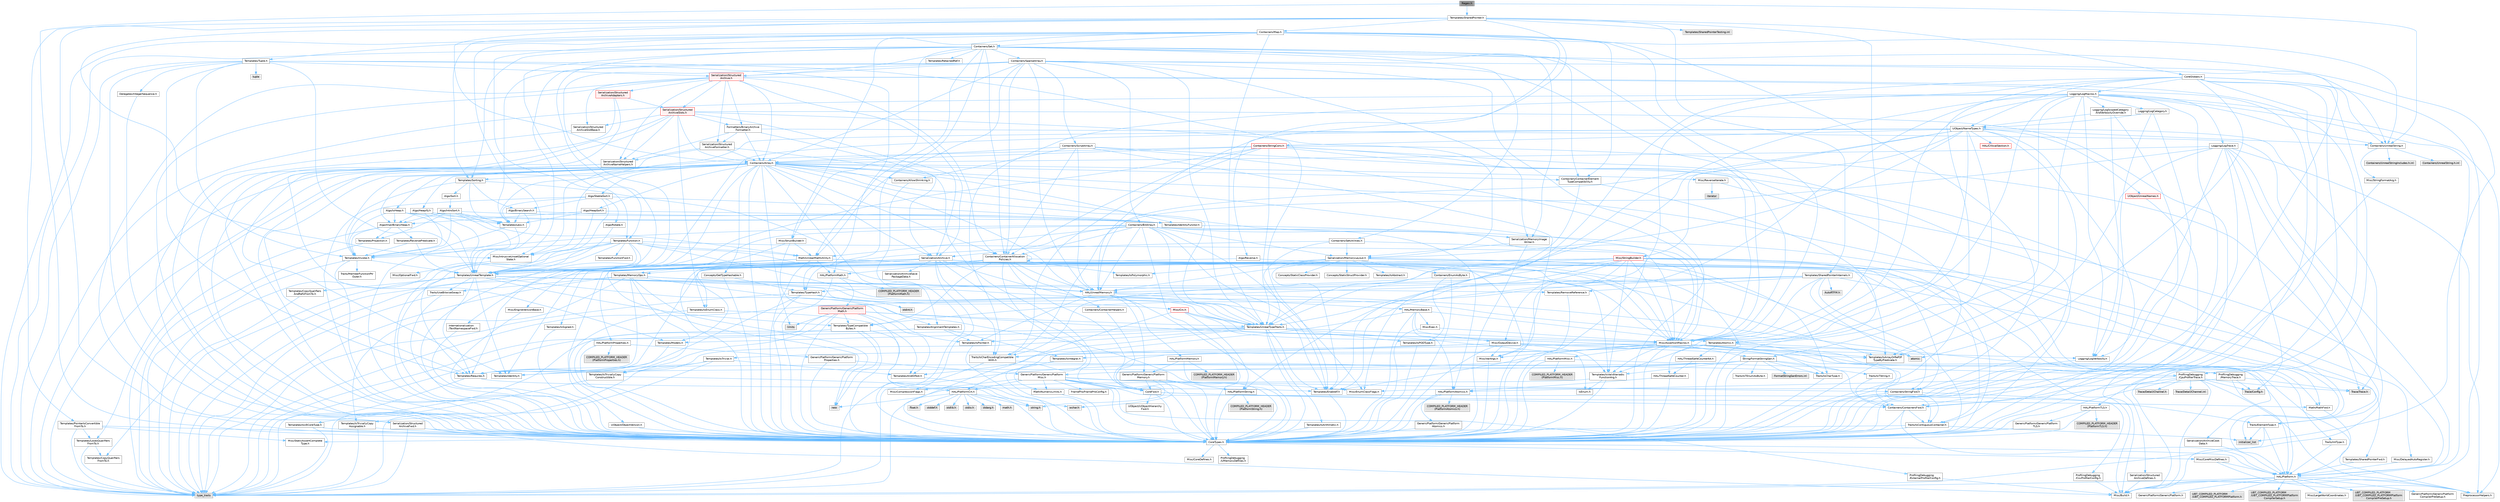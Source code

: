 digraph "Regex.h"
{
 // INTERACTIVE_SVG=YES
 // LATEX_PDF_SIZE
  bgcolor="transparent";
  edge [fontname=Helvetica,fontsize=10,labelfontname=Helvetica,labelfontsize=10];
  node [fontname=Helvetica,fontsize=10,shape=box,height=0.2,width=0.4];
  Node1 [id="Node000001",label="Regex.h",height=0.2,width=0.4,color="gray40", fillcolor="grey60", style="filled", fontcolor="black",tooltip=" "];
  Node1 -> Node2 [id="edge1_Node000001_Node000002",color="steelblue1",style="solid",tooltip=" "];
  Node2 [id="Node000002",label="CoreTypes.h",height=0.2,width=0.4,color="grey40", fillcolor="white", style="filled",URL="$dc/dec/CoreTypes_8h.html",tooltip=" "];
  Node2 -> Node3 [id="edge2_Node000002_Node000003",color="steelblue1",style="solid",tooltip=" "];
  Node3 [id="Node000003",label="HAL/Platform.h",height=0.2,width=0.4,color="grey40", fillcolor="white", style="filled",URL="$d9/dd0/Platform_8h.html",tooltip=" "];
  Node3 -> Node4 [id="edge3_Node000003_Node000004",color="steelblue1",style="solid",tooltip=" "];
  Node4 [id="Node000004",label="Misc/Build.h",height=0.2,width=0.4,color="grey40", fillcolor="white", style="filled",URL="$d3/dbb/Build_8h.html",tooltip=" "];
  Node3 -> Node5 [id="edge4_Node000003_Node000005",color="steelblue1",style="solid",tooltip=" "];
  Node5 [id="Node000005",label="Misc/LargeWorldCoordinates.h",height=0.2,width=0.4,color="grey40", fillcolor="white", style="filled",URL="$d2/dcb/LargeWorldCoordinates_8h.html",tooltip=" "];
  Node3 -> Node6 [id="edge5_Node000003_Node000006",color="steelblue1",style="solid",tooltip=" "];
  Node6 [id="Node000006",label="type_traits",height=0.2,width=0.4,color="grey60", fillcolor="#E0E0E0", style="filled",tooltip=" "];
  Node3 -> Node7 [id="edge6_Node000003_Node000007",color="steelblue1",style="solid",tooltip=" "];
  Node7 [id="Node000007",label="PreprocessorHelpers.h",height=0.2,width=0.4,color="grey40", fillcolor="white", style="filled",URL="$db/ddb/PreprocessorHelpers_8h.html",tooltip=" "];
  Node3 -> Node8 [id="edge7_Node000003_Node000008",color="steelblue1",style="solid",tooltip=" "];
  Node8 [id="Node000008",label="UBT_COMPILED_PLATFORM\l/UBT_COMPILED_PLATFORMPlatform\lCompilerPreSetup.h",height=0.2,width=0.4,color="grey60", fillcolor="#E0E0E0", style="filled",tooltip=" "];
  Node3 -> Node9 [id="edge8_Node000003_Node000009",color="steelblue1",style="solid",tooltip=" "];
  Node9 [id="Node000009",label="GenericPlatform/GenericPlatform\lCompilerPreSetup.h",height=0.2,width=0.4,color="grey40", fillcolor="white", style="filled",URL="$d9/dc8/GenericPlatformCompilerPreSetup_8h.html",tooltip=" "];
  Node3 -> Node10 [id="edge9_Node000003_Node000010",color="steelblue1",style="solid",tooltip=" "];
  Node10 [id="Node000010",label="GenericPlatform/GenericPlatform.h",height=0.2,width=0.4,color="grey40", fillcolor="white", style="filled",URL="$d6/d84/GenericPlatform_8h.html",tooltip=" "];
  Node3 -> Node11 [id="edge10_Node000003_Node000011",color="steelblue1",style="solid",tooltip=" "];
  Node11 [id="Node000011",label="UBT_COMPILED_PLATFORM\l/UBT_COMPILED_PLATFORMPlatform.h",height=0.2,width=0.4,color="grey60", fillcolor="#E0E0E0", style="filled",tooltip=" "];
  Node3 -> Node12 [id="edge11_Node000003_Node000012",color="steelblue1",style="solid",tooltip=" "];
  Node12 [id="Node000012",label="UBT_COMPILED_PLATFORM\l/UBT_COMPILED_PLATFORMPlatform\lCompilerSetup.h",height=0.2,width=0.4,color="grey60", fillcolor="#E0E0E0", style="filled",tooltip=" "];
  Node2 -> Node13 [id="edge12_Node000002_Node000013",color="steelblue1",style="solid",tooltip=" "];
  Node13 [id="Node000013",label="ProfilingDebugging\l/UMemoryDefines.h",height=0.2,width=0.4,color="grey40", fillcolor="white", style="filled",URL="$d2/da2/UMemoryDefines_8h.html",tooltip=" "];
  Node2 -> Node14 [id="edge13_Node000002_Node000014",color="steelblue1",style="solid",tooltip=" "];
  Node14 [id="Node000014",label="Misc/CoreMiscDefines.h",height=0.2,width=0.4,color="grey40", fillcolor="white", style="filled",URL="$da/d38/CoreMiscDefines_8h.html",tooltip=" "];
  Node14 -> Node3 [id="edge14_Node000014_Node000003",color="steelblue1",style="solid",tooltip=" "];
  Node14 -> Node7 [id="edge15_Node000014_Node000007",color="steelblue1",style="solid",tooltip=" "];
  Node2 -> Node15 [id="edge16_Node000002_Node000015",color="steelblue1",style="solid",tooltip=" "];
  Node15 [id="Node000015",label="Misc/CoreDefines.h",height=0.2,width=0.4,color="grey40", fillcolor="white", style="filled",URL="$d3/dd2/CoreDefines_8h.html",tooltip=" "];
  Node1 -> Node16 [id="edge17_Node000001_Node000016",color="steelblue1",style="solid",tooltip=" "];
  Node16 [id="Node000016",label="Containers/UnrealString.h",height=0.2,width=0.4,color="grey40", fillcolor="white", style="filled",URL="$d5/dba/UnrealString_8h.html",tooltip=" "];
  Node16 -> Node17 [id="edge18_Node000016_Node000017",color="steelblue1",style="solid",tooltip=" "];
  Node17 [id="Node000017",label="Containers/UnrealStringIncludes.h.inl",height=0.2,width=0.4,color="grey60", fillcolor="#E0E0E0", style="filled",tooltip=" "];
  Node16 -> Node18 [id="edge19_Node000016_Node000018",color="steelblue1",style="solid",tooltip=" "];
  Node18 [id="Node000018",label="Containers/UnrealString.h.inl",height=0.2,width=0.4,color="grey60", fillcolor="#E0E0E0", style="filled",tooltip=" "];
  Node16 -> Node19 [id="edge20_Node000016_Node000019",color="steelblue1",style="solid",tooltip=" "];
  Node19 [id="Node000019",label="Misc/StringFormatArg.h",height=0.2,width=0.4,color="grey40", fillcolor="white", style="filled",URL="$d2/d16/StringFormatArg_8h.html",tooltip=" "];
  Node19 -> Node20 [id="edge21_Node000019_Node000020",color="steelblue1",style="solid",tooltip=" "];
  Node20 [id="Node000020",label="Containers/ContainersFwd.h",height=0.2,width=0.4,color="grey40", fillcolor="white", style="filled",URL="$d4/d0a/ContainersFwd_8h.html",tooltip=" "];
  Node20 -> Node3 [id="edge22_Node000020_Node000003",color="steelblue1",style="solid",tooltip=" "];
  Node20 -> Node2 [id="edge23_Node000020_Node000002",color="steelblue1",style="solid",tooltip=" "];
  Node20 -> Node21 [id="edge24_Node000020_Node000021",color="steelblue1",style="solid",tooltip=" "];
  Node21 [id="Node000021",label="Traits/IsContiguousContainer.h",height=0.2,width=0.4,color="grey40", fillcolor="white", style="filled",URL="$d5/d3c/IsContiguousContainer_8h.html",tooltip=" "];
  Node21 -> Node2 [id="edge25_Node000021_Node000002",color="steelblue1",style="solid",tooltip=" "];
  Node21 -> Node22 [id="edge26_Node000021_Node000022",color="steelblue1",style="solid",tooltip=" "];
  Node22 [id="Node000022",label="Misc/StaticAssertComplete\lType.h",height=0.2,width=0.4,color="grey40", fillcolor="white", style="filled",URL="$d5/d4e/StaticAssertCompleteType_8h.html",tooltip=" "];
  Node21 -> Node23 [id="edge27_Node000021_Node000023",color="steelblue1",style="solid",tooltip=" "];
  Node23 [id="Node000023",label="initializer_list",height=0.2,width=0.4,color="grey60", fillcolor="#E0E0E0", style="filled",tooltip=" "];
  Node1 -> Node24 [id="edge28_Node000001_Node000024",color="steelblue1",style="solid",tooltip=" "];
  Node24 [id="Node000024",label="Templates/SharedPointer.h",height=0.2,width=0.4,color="grey40", fillcolor="white", style="filled",URL="$d2/d17/SharedPointer_8h.html",tooltip=" "];
  Node24 -> Node2 [id="edge29_Node000024_Node000002",color="steelblue1",style="solid",tooltip=" "];
  Node24 -> Node25 [id="edge30_Node000024_Node000025",color="steelblue1",style="solid",tooltip=" "];
  Node25 [id="Node000025",label="Misc/IntrusiveUnsetOptional\lState.h",height=0.2,width=0.4,color="grey40", fillcolor="white", style="filled",URL="$d2/d0a/IntrusiveUnsetOptionalState_8h.html",tooltip=" "];
  Node25 -> Node26 [id="edge31_Node000025_Node000026",color="steelblue1",style="solid",tooltip=" "];
  Node26 [id="Node000026",label="Misc/OptionalFwd.h",height=0.2,width=0.4,color="grey40", fillcolor="white", style="filled",URL="$dc/d50/OptionalFwd_8h.html",tooltip=" "];
  Node24 -> Node27 [id="edge32_Node000024_Node000027",color="steelblue1",style="solid",tooltip=" "];
  Node27 [id="Node000027",label="Templates/PointerIsConvertible\lFromTo.h",height=0.2,width=0.4,color="grey40", fillcolor="white", style="filled",URL="$d6/d65/PointerIsConvertibleFromTo_8h.html",tooltip=" "];
  Node27 -> Node2 [id="edge33_Node000027_Node000002",color="steelblue1",style="solid",tooltip=" "];
  Node27 -> Node22 [id="edge34_Node000027_Node000022",color="steelblue1",style="solid",tooltip=" "];
  Node27 -> Node28 [id="edge35_Node000027_Node000028",color="steelblue1",style="solid",tooltip=" "];
  Node28 [id="Node000028",label="Templates/LosesQualifiers\lFromTo.h",height=0.2,width=0.4,color="grey40", fillcolor="white", style="filled",URL="$d2/db3/LosesQualifiersFromTo_8h.html",tooltip=" "];
  Node28 -> Node29 [id="edge36_Node000028_Node000029",color="steelblue1",style="solid",tooltip=" "];
  Node29 [id="Node000029",label="Templates/CopyQualifiers\lFromTo.h",height=0.2,width=0.4,color="grey40", fillcolor="white", style="filled",URL="$d5/db4/CopyQualifiersFromTo_8h.html",tooltip=" "];
  Node28 -> Node6 [id="edge37_Node000028_Node000006",color="steelblue1",style="solid",tooltip=" "];
  Node27 -> Node6 [id="edge38_Node000027_Node000006",color="steelblue1",style="solid",tooltip=" "];
  Node24 -> Node30 [id="edge39_Node000024_Node000030",color="steelblue1",style="solid",tooltip=" "];
  Node30 [id="Node000030",label="Misc/AssertionMacros.h",height=0.2,width=0.4,color="grey40", fillcolor="white", style="filled",URL="$d0/dfa/AssertionMacros_8h.html",tooltip=" "];
  Node30 -> Node2 [id="edge40_Node000030_Node000002",color="steelblue1",style="solid",tooltip=" "];
  Node30 -> Node3 [id="edge41_Node000030_Node000003",color="steelblue1",style="solid",tooltip=" "];
  Node30 -> Node31 [id="edge42_Node000030_Node000031",color="steelblue1",style="solid",tooltip=" "];
  Node31 [id="Node000031",label="HAL/PlatformMisc.h",height=0.2,width=0.4,color="grey40", fillcolor="white", style="filled",URL="$d0/df5/PlatformMisc_8h.html",tooltip=" "];
  Node31 -> Node2 [id="edge43_Node000031_Node000002",color="steelblue1",style="solid",tooltip=" "];
  Node31 -> Node32 [id="edge44_Node000031_Node000032",color="steelblue1",style="solid",tooltip=" "];
  Node32 [id="Node000032",label="GenericPlatform/GenericPlatform\lMisc.h",height=0.2,width=0.4,color="grey40", fillcolor="white", style="filled",URL="$db/d9a/GenericPlatformMisc_8h.html",tooltip=" "];
  Node32 -> Node33 [id="edge45_Node000032_Node000033",color="steelblue1",style="solid",tooltip=" "];
  Node33 [id="Node000033",label="Containers/StringFwd.h",height=0.2,width=0.4,color="grey40", fillcolor="white", style="filled",URL="$df/d37/StringFwd_8h.html",tooltip=" "];
  Node33 -> Node2 [id="edge46_Node000033_Node000002",color="steelblue1",style="solid",tooltip=" "];
  Node33 -> Node34 [id="edge47_Node000033_Node000034",color="steelblue1",style="solid",tooltip=" "];
  Node34 [id="Node000034",label="Traits/ElementType.h",height=0.2,width=0.4,color="grey40", fillcolor="white", style="filled",URL="$d5/d4f/ElementType_8h.html",tooltip=" "];
  Node34 -> Node3 [id="edge48_Node000034_Node000003",color="steelblue1",style="solid",tooltip=" "];
  Node34 -> Node23 [id="edge49_Node000034_Node000023",color="steelblue1",style="solid",tooltip=" "];
  Node34 -> Node6 [id="edge50_Node000034_Node000006",color="steelblue1",style="solid",tooltip=" "];
  Node33 -> Node21 [id="edge51_Node000033_Node000021",color="steelblue1",style="solid",tooltip=" "];
  Node32 -> Node35 [id="edge52_Node000032_Node000035",color="steelblue1",style="solid",tooltip=" "];
  Node35 [id="Node000035",label="CoreFwd.h",height=0.2,width=0.4,color="grey40", fillcolor="white", style="filled",URL="$d1/d1e/CoreFwd_8h.html",tooltip=" "];
  Node35 -> Node2 [id="edge53_Node000035_Node000002",color="steelblue1",style="solid",tooltip=" "];
  Node35 -> Node20 [id="edge54_Node000035_Node000020",color="steelblue1",style="solid",tooltip=" "];
  Node35 -> Node36 [id="edge55_Node000035_Node000036",color="steelblue1",style="solid",tooltip=" "];
  Node36 [id="Node000036",label="Math/MathFwd.h",height=0.2,width=0.4,color="grey40", fillcolor="white", style="filled",URL="$d2/d10/MathFwd_8h.html",tooltip=" "];
  Node36 -> Node3 [id="edge56_Node000036_Node000003",color="steelblue1",style="solid",tooltip=" "];
  Node35 -> Node37 [id="edge57_Node000035_Node000037",color="steelblue1",style="solid",tooltip=" "];
  Node37 [id="Node000037",label="UObject/UObjectHierarchy\lFwd.h",height=0.2,width=0.4,color="grey40", fillcolor="white", style="filled",URL="$d3/d13/UObjectHierarchyFwd_8h.html",tooltip=" "];
  Node32 -> Node2 [id="edge58_Node000032_Node000002",color="steelblue1",style="solid",tooltip=" "];
  Node32 -> Node38 [id="edge59_Node000032_Node000038",color="steelblue1",style="solid",tooltip=" "];
  Node38 [id="Node000038",label="FramePro/FrameProConfig.h",height=0.2,width=0.4,color="grey40", fillcolor="white", style="filled",URL="$d7/d90/FrameProConfig_8h.html",tooltip=" "];
  Node32 -> Node39 [id="edge60_Node000032_Node000039",color="steelblue1",style="solid",tooltip=" "];
  Node39 [id="Node000039",label="HAL/PlatformCrt.h",height=0.2,width=0.4,color="grey40", fillcolor="white", style="filled",URL="$d8/d75/PlatformCrt_8h.html",tooltip=" "];
  Node39 -> Node40 [id="edge61_Node000039_Node000040",color="steelblue1",style="solid",tooltip=" "];
  Node40 [id="Node000040",label="new",height=0.2,width=0.4,color="grey60", fillcolor="#E0E0E0", style="filled",tooltip=" "];
  Node39 -> Node41 [id="edge62_Node000039_Node000041",color="steelblue1",style="solid",tooltip=" "];
  Node41 [id="Node000041",label="wchar.h",height=0.2,width=0.4,color="grey60", fillcolor="#E0E0E0", style="filled",tooltip=" "];
  Node39 -> Node42 [id="edge63_Node000039_Node000042",color="steelblue1",style="solid",tooltip=" "];
  Node42 [id="Node000042",label="stddef.h",height=0.2,width=0.4,color="grey60", fillcolor="#E0E0E0", style="filled",tooltip=" "];
  Node39 -> Node43 [id="edge64_Node000039_Node000043",color="steelblue1",style="solid",tooltip=" "];
  Node43 [id="Node000043",label="stdlib.h",height=0.2,width=0.4,color="grey60", fillcolor="#E0E0E0", style="filled",tooltip=" "];
  Node39 -> Node44 [id="edge65_Node000039_Node000044",color="steelblue1",style="solid",tooltip=" "];
  Node44 [id="Node000044",label="stdio.h",height=0.2,width=0.4,color="grey60", fillcolor="#E0E0E0", style="filled",tooltip=" "];
  Node39 -> Node45 [id="edge66_Node000039_Node000045",color="steelblue1",style="solid",tooltip=" "];
  Node45 [id="Node000045",label="stdarg.h",height=0.2,width=0.4,color="grey60", fillcolor="#E0E0E0", style="filled",tooltip=" "];
  Node39 -> Node46 [id="edge67_Node000039_Node000046",color="steelblue1",style="solid",tooltip=" "];
  Node46 [id="Node000046",label="math.h",height=0.2,width=0.4,color="grey60", fillcolor="#E0E0E0", style="filled",tooltip=" "];
  Node39 -> Node47 [id="edge68_Node000039_Node000047",color="steelblue1",style="solid",tooltip=" "];
  Node47 [id="Node000047",label="float.h",height=0.2,width=0.4,color="grey60", fillcolor="#E0E0E0", style="filled",tooltip=" "];
  Node39 -> Node48 [id="edge69_Node000039_Node000048",color="steelblue1",style="solid",tooltip=" "];
  Node48 [id="Node000048",label="string.h",height=0.2,width=0.4,color="grey60", fillcolor="#E0E0E0", style="filled",tooltip=" "];
  Node32 -> Node49 [id="edge70_Node000032_Node000049",color="steelblue1",style="solid",tooltip=" "];
  Node49 [id="Node000049",label="Math/NumericLimits.h",height=0.2,width=0.4,color="grey40", fillcolor="white", style="filled",URL="$df/d1b/NumericLimits_8h.html",tooltip=" "];
  Node49 -> Node2 [id="edge71_Node000049_Node000002",color="steelblue1",style="solid",tooltip=" "];
  Node32 -> Node50 [id="edge72_Node000032_Node000050",color="steelblue1",style="solid",tooltip=" "];
  Node50 [id="Node000050",label="Misc/CompressionFlags.h",height=0.2,width=0.4,color="grey40", fillcolor="white", style="filled",URL="$d9/d76/CompressionFlags_8h.html",tooltip=" "];
  Node32 -> Node51 [id="edge73_Node000032_Node000051",color="steelblue1",style="solid",tooltip=" "];
  Node51 [id="Node000051",label="Misc/EnumClassFlags.h",height=0.2,width=0.4,color="grey40", fillcolor="white", style="filled",URL="$d8/de7/EnumClassFlags_8h.html",tooltip=" "];
  Node32 -> Node52 [id="edge74_Node000032_Node000052",color="steelblue1",style="solid",tooltip=" "];
  Node52 [id="Node000052",label="ProfilingDebugging\l/CsvProfilerConfig.h",height=0.2,width=0.4,color="grey40", fillcolor="white", style="filled",URL="$d3/d88/CsvProfilerConfig_8h.html",tooltip=" "];
  Node52 -> Node4 [id="edge75_Node000052_Node000004",color="steelblue1",style="solid",tooltip=" "];
  Node32 -> Node53 [id="edge76_Node000032_Node000053",color="steelblue1",style="solid",tooltip=" "];
  Node53 [id="Node000053",label="ProfilingDebugging\l/ExternalProfilerConfig.h",height=0.2,width=0.4,color="grey40", fillcolor="white", style="filled",URL="$d3/dbb/ExternalProfilerConfig_8h.html",tooltip=" "];
  Node53 -> Node4 [id="edge77_Node000053_Node000004",color="steelblue1",style="solid",tooltip=" "];
  Node31 -> Node54 [id="edge78_Node000031_Node000054",color="steelblue1",style="solid",tooltip=" "];
  Node54 [id="Node000054",label="COMPILED_PLATFORM_HEADER\l(PlatformMisc.h)",height=0.2,width=0.4,color="grey60", fillcolor="#E0E0E0", style="filled",tooltip=" "];
  Node31 -> Node55 [id="edge79_Node000031_Node000055",color="steelblue1",style="solid",tooltip=" "];
  Node55 [id="Node000055",label="ProfilingDebugging\l/CpuProfilerTrace.h",height=0.2,width=0.4,color="grey40", fillcolor="white", style="filled",URL="$da/dcb/CpuProfilerTrace_8h.html",tooltip=" "];
  Node55 -> Node2 [id="edge80_Node000055_Node000002",color="steelblue1",style="solid",tooltip=" "];
  Node55 -> Node20 [id="edge81_Node000055_Node000020",color="steelblue1",style="solid",tooltip=" "];
  Node55 -> Node56 [id="edge82_Node000055_Node000056",color="steelblue1",style="solid",tooltip=" "];
  Node56 [id="Node000056",label="HAL/PlatformAtomics.h",height=0.2,width=0.4,color="grey40", fillcolor="white", style="filled",URL="$d3/d36/PlatformAtomics_8h.html",tooltip=" "];
  Node56 -> Node2 [id="edge83_Node000056_Node000002",color="steelblue1",style="solid",tooltip=" "];
  Node56 -> Node57 [id="edge84_Node000056_Node000057",color="steelblue1",style="solid",tooltip=" "];
  Node57 [id="Node000057",label="GenericPlatform/GenericPlatform\lAtomics.h",height=0.2,width=0.4,color="grey40", fillcolor="white", style="filled",URL="$da/d72/GenericPlatformAtomics_8h.html",tooltip=" "];
  Node57 -> Node2 [id="edge85_Node000057_Node000002",color="steelblue1",style="solid",tooltip=" "];
  Node56 -> Node58 [id="edge86_Node000056_Node000058",color="steelblue1",style="solid",tooltip=" "];
  Node58 [id="Node000058",label="COMPILED_PLATFORM_HEADER\l(PlatformAtomics.h)",height=0.2,width=0.4,color="grey60", fillcolor="#E0E0E0", style="filled",tooltip=" "];
  Node55 -> Node7 [id="edge87_Node000055_Node000007",color="steelblue1",style="solid",tooltip=" "];
  Node55 -> Node4 [id="edge88_Node000055_Node000004",color="steelblue1",style="solid",tooltip=" "];
  Node55 -> Node59 [id="edge89_Node000055_Node000059",color="steelblue1",style="solid",tooltip=" "];
  Node59 [id="Node000059",label="Trace/Config.h",height=0.2,width=0.4,color="grey60", fillcolor="#E0E0E0", style="filled",tooltip=" "];
  Node55 -> Node60 [id="edge90_Node000055_Node000060",color="steelblue1",style="solid",tooltip=" "];
  Node60 [id="Node000060",label="Trace/Detail/Channel.h",height=0.2,width=0.4,color="grey60", fillcolor="#E0E0E0", style="filled",tooltip=" "];
  Node55 -> Node61 [id="edge91_Node000055_Node000061",color="steelblue1",style="solid",tooltip=" "];
  Node61 [id="Node000061",label="Trace/Detail/Channel.inl",height=0.2,width=0.4,color="grey60", fillcolor="#E0E0E0", style="filled",tooltip=" "];
  Node55 -> Node62 [id="edge92_Node000055_Node000062",color="steelblue1",style="solid",tooltip=" "];
  Node62 [id="Node000062",label="Trace/Trace.h",height=0.2,width=0.4,color="grey60", fillcolor="#E0E0E0", style="filled",tooltip=" "];
  Node30 -> Node7 [id="edge93_Node000030_Node000007",color="steelblue1",style="solid",tooltip=" "];
  Node30 -> Node63 [id="edge94_Node000030_Node000063",color="steelblue1",style="solid",tooltip=" "];
  Node63 [id="Node000063",label="Templates/EnableIf.h",height=0.2,width=0.4,color="grey40", fillcolor="white", style="filled",URL="$d7/d60/EnableIf_8h.html",tooltip=" "];
  Node63 -> Node2 [id="edge95_Node000063_Node000002",color="steelblue1",style="solid",tooltip=" "];
  Node30 -> Node64 [id="edge96_Node000030_Node000064",color="steelblue1",style="solid",tooltip=" "];
  Node64 [id="Node000064",label="Templates/IsArrayOrRefOf\lTypeByPredicate.h",height=0.2,width=0.4,color="grey40", fillcolor="white", style="filled",URL="$d6/da1/IsArrayOrRefOfTypeByPredicate_8h.html",tooltip=" "];
  Node64 -> Node2 [id="edge97_Node000064_Node000002",color="steelblue1",style="solid",tooltip=" "];
  Node30 -> Node65 [id="edge98_Node000030_Node000065",color="steelblue1",style="solid",tooltip=" "];
  Node65 [id="Node000065",label="Templates/IsValidVariadic\lFunctionArg.h",height=0.2,width=0.4,color="grey40", fillcolor="white", style="filled",URL="$d0/dc8/IsValidVariadicFunctionArg_8h.html",tooltip=" "];
  Node65 -> Node2 [id="edge99_Node000065_Node000002",color="steelblue1",style="solid",tooltip=" "];
  Node65 -> Node66 [id="edge100_Node000065_Node000066",color="steelblue1",style="solid",tooltip=" "];
  Node66 [id="Node000066",label="IsEnum.h",height=0.2,width=0.4,color="grey40", fillcolor="white", style="filled",URL="$d4/de5/IsEnum_8h.html",tooltip=" "];
  Node65 -> Node6 [id="edge101_Node000065_Node000006",color="steelblue1",style="solid",tooltip=" "];
  Node30 -> Node67 [id="edge102_Node000030_Node000067",color="steelblue1",style="solid",tooltip=" "];
  Node67 [id="Node000067",label="Traits/IsCharEncodingCompatible\lWith.h",height=0.2,width=0.4,color="grey40", fillcolor="white", style="filled",URL="$df/dd1/IsCharEncodingCompatibleWith_8h.html",tooltip=" "];
  Node67 -> Node6 [id="edge103_Node000067_Node000006",color="steelblue1",style="solid",tooltip=" "];
  Node67 -> Node68 [id="edge104_Node000067_Node000068",color="steelblue1",style="solid",tooltip=" "];
  Node68 [id="Node000068",label="Traits/IsCharType.h",height=0.2,width=0.4,color="grey40", fillcolor="white", style="filled",URL="$db/d51/IsCharType_8h.html",tooltip=" "];
  Node68 -> Node2 [id="edge105_Node000068_Node000002",color="steelblue1",style="solid",tooltip=" "];
  Node30 -> Node69 [id="edge106_Node000030_Node000069",color="steelblue1",style="solid",tooltip=" "];
  Node69 [id="Node000069",label="Misc/VarArgs.h",height=0.2,width=0.4,color="grey40", fillcolor="white", style="filled",URL="$d5/d6f/VarArgs_8h.html",tooltip=" "];
  Node69 -> Node2 [id="edge107_Node000069_Node000002",color="steelblue1",style="solid",tooltip=" "];
  Node30 -> Node70 [id="edge108_Node000030_Node000070",color="steelblue1",style="solid",tooltip=" "];
  Node70 [id="Node000070",label="String/FormatStringSan.h",height=0.2,width=0.4,color="grey40", fillcolor="white", style="filled",URL="$d3/d8b/FormatStringSan_8h.html",tooltip=" "];
  Node70 -> Node6 [id="edge109_Node000070_Node000006",color="steelblue1",style="solid",tooltip=" "];
  Node70 -> Node2 [id="edge110_Node000070_Node000002",color="steelblue1",style="solid",tooltip=" "];
  Node70 -> Node71 [id="edge111_Node000070_Node000071",color="steelblue1",style="solid",tooltip=" "];
  Node71 [id="Node000071",label="Templates/Requires.h",height=0.2,width=0.4,color="grey40", fillcolor="white", style="filled",URL="$dc/d96/Requires_8h.html",tooltip=" "];
  Node71 -> Node63 [id="edge112_Node000071_Node000063",color="steelblue1",style="solid",tooltip=" "];
  Node71 -> Node6 [id="edge113_Node000071_Node000006",color="steelblue1",style="solid",tooltip=" "];
  Node70 -> Node72 [id="edge114_Node000070_Node000072",color="steelblue1",style="solid",tooltip=" "];
  Node72 [id="Node000072",label="Templates/Identity.h",height=0.2,width=0.4,color="grey40", fillcolor="white", style="filled",URL="$d0/dd5/Identity_8h.html",tooltip=" "];
  Node70 -> Node65 [id="edge115_Node000070_Node000065",color="steelblue1",style="solid",tooltip=" "];
  Node70 -> Node68 [id="edge116_Node000070_Node000068",color="steelblue1",style="solid",tooltip=" "];
  Node70 -> Node73 [id="edge117_Node000070_Node000073",color="steelblue1",style="solid",tooltip=" "];
  Node73 [id="Node000073",label="Traits/IsTEnumAsByte.h",height=0.2,width=0.4,color="grey40", fillcolor="white", style="filled",URL="$d1/de6/IsTEnumAsByte_8h.html",tooltip=" "];
  Node70 -> Node74 [id="edge118_Node000070_Node000074",color="steelblue1",style="solid",tooltip=" "];
  Node74 [id="Node000074",label="Traits/IsTString.h",height=0.2,width=0.4,color="grey40", fillcolor="white", style="filled",URL="$d0/df8/IsTString_8h.html",tooltip=" "];
  Node74 -> Node20 [id="edge119_Node000074_Node000020",color="steelblue1",style="solid",tooltip=" "];
  Node70 -> Node20 [id="edge120_Node000070_Node000020",color="steelblue1",style="solid",tooltip=" "];
  Node70 -> Node75 [id="edge121_Node000070_Node000075",color="steelblue1",style="solid",tooltip=" "];
  Node75 [id="Node000075",label="FormatStringSanErrors.inl",height=0.2,width=0.4,color="grey60", fillcolor="#E0E0E0", style="filled",tooltip=" "];
  Node30 -> Node76 [id="edge122_Node000030_Node000076",color="steelblue1",style="solid",tooltip=" "];
  Node76 [id="Node000076",label="atomic",height=0.2,width=0.4,color="grey60", fillcolor="#E0E0E0", style="filled",tooltip=" "];
  Node24 -> Node77 [id="edge123_Node000024_Node000077",color="steelblue1",style="solid",tooltip=" "];
  Node77 [id="Node000077",label="HAL/UnrealMemory.h",height=0.2,width=0.4,color="grey40", fillcolor="white", style="filled",URL="$d9/d96/UnrealMemory_8h.html",tooltip=" "];
  Node77 -> Node2 [id="edge124_Node000077_Node000002",color="steelblue1",style="solid",tooltip=" "];
  Node77 -> Node78 [id="edge125_Node000077_Node000078",color="steelblue1",style="solid",tooltip=" "];
  Node78 [id="Node000078",label="GenericPlatform/GenericPlatform\lMemory.h",height=0.2,width=0.4,color="grey40", fillcolor="white", style="filled",URL="$dd/d22/GenericPlatformMemory_8h.html",tooltip=" "];
  Node78 -> Node35 [id="edge126_Node000078_Node000035",color="steelblue1",style="solid",tooltip=" "];
  Node78 -> Node2 [id="edge127_Node000078_Node000002",color="steelblue1",style="solid",tooltip=" "];
  Node78 -> Node79 [id="edge128_Node000078_Node000079",color="steelblue1",style="solid",tooltip=" "];
  Node79 [id="Node000079",label="HAL/PlatformString.h",height=0.2,width=0.4,color="grey40", fillcolor="white", style="filled",URL="$db/db5/PlatformString_8h.html",tooltip=" "];
  Node79 -> Node2 [id="edge129_Node000079_Node000002",color="steelblue1",style="solid",tooltip=" "];
  Node79 -> Node80 [id="edge130_Node000079_Node000080",color="steelblue1",style="solid",tooltip=" "];
  Node80 [id="Node000080",label="COMPILED_PLATFORM_HEADER\l(PlatformString.h)",height=0.2,width=0.4,color="grey60", fillcolor="#E0E0E0", style="filled",tooltip=" "];
  Node78 -> Node48 [id="edge131_Node000078_Node000048",color="steelblue1",style="solid",tooltip=" "];
  Node78 -> Node41 [id="edge132_Node000078_Node000041",color="steelblue1",style="solid",tooltip=" "];
  Node77 -> Node81 [id="edge133_Node000077_Node000081",color="steelblue1",style="solid",tooltip=" "];
  Node81 [id="Node000081",label="HAL/MemoryBase.h",height=0.2,width=0.4,color="grey40", fillcolor="white", style="filled",URL="$d6/d9f/MemoryBase_8h.html",tooltip=" "];
  Node81 -> Node2 [id="edge134_Node000081_Node000002",color="steelblue1",style="solid",tooltip=" "];
  Node81 -> Node56 [id="edge135_Node000081_Node000056",color="steelblue1",style="solid",tooltip=" "];
  Node81 -> Node39 [id="edge136_Node000081_Node000039",color="steelblue1",style="solid",tooltip=" "];
  Node81 -> Node82 [id="edge137_Node000081_Node000082",color="steelblue1",style="solid",tooltip=" "];
  Node82 [id="Node000082",label="Misc/Exec.h",height=0.2,width=0.4,color="grey40", fillcolor="white", style="filled",URL="$de/ddb/Exec_8h.html",tooltip=" "];
  Node82 -> Node2 [id="edge138_Node000082_Node000002",color="steelblue1",style="solid",tooltip=" "];
  Node82 -> Node30 [id="edge139_Node000082_Node000030",color="steelblue1",style="solid",tooltip=" "];
  Node81 -> Node83 [id="edge140_Node000081_Node000083",color="steelblue1",style="solid",tooltip=" "];
  Node83 [id="Node000083",label="Misc/OutputDevice.h",height=0.2,width=0.4,color="grey40", fillcolor="white", style="filled",URL="$d7/d32/OutputDevice_8h.html",tooltip=" "];
  Node83 -> Node35 [id="edge141_Node000083_Node000035",color="steelblue1",style="solid",tooltip=" "];
  Node83 -> Node2 [id="edge142_Node000083_Node000002",color="steelblue1",style="solid",tooltip=" "];
  Node83 -> Node84 [id="edge143_Node000083_Node000084",color="steelblue1",style="solid",tooltip=" "];
  Node84 [id="Node000084",label="Logging/LogVerbosity.h",height=0.2,width=0.4,color="grey40", fillcolor="white", style="filled",URL="$d2/d8f/LogVerbosity_8h.html",tooltip=" "];
  Node84 -> Node2 [id="edge144_Node000084_Node000002",color="steelblue1",style="solid",tooltip=" "];
  Node83 -> Node69 [id="edge145_Node000083_Node000069",color="steelblue1",style="solid",tooltip=" "];
  Node83 -> Node64 [id="edge146_Node000083_Node000064",color="steelblue1",style="solid",tooltip=" "];
  Node83 -> Node65 [id="edge147_Node000083_Node000065",color="steelblue1",style="solid",tooltip=" "];
  Node83 -> Node67 [id="edge148_Node000083_Node000067",color="steelblue1",style="solid",tooltip=" "];
  Node81 -> Node85 [id="edge149_Node000081_Node000085",color="steelblue1",style="solid",tooltip=" "];
  Node85 [id="Node000085",label="Templates/Atomic.h",height=0.2,width=0.4,color="grey40", fillcolor="white", style="filled",URL="$d3/d91/Atomic_8h.html",tooltip=" "];
  Node85 -> Node86 [id="edge150_Node000085_Node000086",color="steelblue1",style="solid",tooltip=" "];
  Node86 [id="Node000086",label="HAL/ThreadSafeCounter.h",height=0.2,width=0.4,color="grey40", fillcolor="white", style="filled",URL="$dc/dc9/ThreadSafeCounter_8h.html",tooltip=" "];
  Node86 -> Node2 [id="edge151_Node000086_Node000002",color="steelblue1",style="solid",tooltip=" "];
  Node86 -> Node56 [id="edge152_Node000086_Node000056",color="steelblue1",style="solid",tooltip=" "];
  Node85 -> Node87 [id="edge153_Node000085_Node000087",color="steelblue1",style="solid",tooltip=" "];
  Node87 [id="Node000087",label="HAL/ThreadSafeCounter64.h",height=0.2,width=0.4,color="grey40", fillcolor="white", style="filled",URL="$d0/d12/ThreadSafeCounter64_8h.html",tooltip=" "];
  Node87 -> Node2 [id="edge154_Node000087_Node000002",color="steelblue1",style="solid",tooltip=" "];
  Node87 -> Node86 [id="edge155_Node000087_Node000086",color="steelblue1",style="solid",tooltip=" "];
  Node85 -> Node88 [id="edge156_Node000085_Node000088",color="steelblue1",style="solid",tooltip=" "];
  Node88 [id="Node000088",label="Templates/IsIntegral.h",height=0.2,width=0.4,color="grey40", fillcolor="white", style="filled",URL="$da/d64/IsIntegral_8h.html",tooltip=" "];
  Node88 -> Node2 [id="edge157_Node000088_Node000002",color="steelblue1",style="solid",tooltip=" "];
  Node85 -> Node89 [id="edge158_Node000085_Node000089",color="steelblue1",style="solid",tooltip=" "];
  Node89 [id="Node000089",label="Templates/IsTrivial.h",height=0.2,width=0.4,color="grey40", fillcolor="white", style="filled",URL="$da/d4c/IsTrivial_8h.html",tooltip=" "];
  Node89 -> Node90 [id="edge159_Node000089_Node000090",color="steelblue1",style="solid",tooltip=" "];
  Node90 [id="Node000090",label="Templates/AndOrNot.h",height=0.2,width=0.4,color="grey40", fillcolor="white", style="filled",URL="$db/d0a/AndOrNot_8h.html",tooltip=" "];
  Node90 -> Node2 [id="edge160_Node000090_Node000002",color="steelblue1",style="solid",tooltip=" "];
  Node89 -> Node91 [id="edge161_Node000089_Node000091",color="steelblue1",style="solid",tooltip=" "];
  Node91 [id="Node000091",label="Templates/IsTriviallyCopy\lConstructible.h",height=0.2,width=0.4,color="grey40", fillcolor="white", style="filled",URL="$d3/d78/IsTriviallyCopyConstructible_8h.html",tooltip=" "];
  Node91 -> Node2 [id="edge162_Node000091_Node000002",color="steelblue1",style="solid",tooltip=" "];
  Node91 -> Node6 [id="edge163_Node000091_Node000006",color="steelblue1",style="solid",tooltip=" "];
  Node89 -> Node92 [id="edge164_Node000089_Node000092",color="steelblue1",style="solid",tooltip=" "];
  Node92 [id="Node000092",label="Templates/IsTriviallyCopy\lAssignable.h",height=0.2,width=0.4,color="grey40", fillcolor="white", style="filled",URL="$d2/df2/IsTriviallyCopyAssignable_8h.html",tooltip=" "];
  Node92 -> Node2 [id="edge165_Node000092_Node000002",color="steelblue1",style="solid",tooltip=" "];
  Node92 -> Node6 [id="edge166_Node000092_Node000006",color="steelblue1",style="solid",tooltip=" "];
  Node89 -> Node6 [id="edge167_Node000089_Node000006",color="steelblue1",style="solid",tooltip=" "];
  Node85 -> Node93 [id="edge168_Node000085_Node000093",color="steelblue1",style="solid",tooltip=" "];
  Node93 [id="Node000093",label="Traits/IntType.h",height=0.2,width=0.4,color="grey40", fillcolor="white", style="filled",URL="$d7/deb/IntType_8h.html",tooltip=" "];
  Node93 -> Node3 [id="edge169_Node000093_Node000003",color="steelblue1",style="solid",tooltip=" "];
  Node85 -> Node76 [id="edge170_Node000085_Node000076",color="steelblue1",style="solid",tooltip=" "];
  Node77 -> Node94 [id="edge171_Node000077_Node000094",color="steelblue1",style="solid",tooltip=" "];
  Node94 [id="Node000094",label="HAL/PlatformMemory.h",height=0.2,width=0.4,color="grey40", fillcolor="white", style="filled",URL="$de/d68/PlatformMemory_8h.html",tooltip=" "];
  Node94 -> Node2 [id="edge172_Node000094_Node000002",color="steelblue1",style="solid",tooltip=" "];
  Node94 -> Node78 [id="edge173_Node000094_Node000078",color="steelblue1",style="solid",tooltip=" "];
  Node94 -> Node95 [id="edge174_Node000094_Node000095",color="steelblue1",style="solid",tooltip=" "];
  Node95 [id="Node000095",label="COMPILED_PLATFORM_HEADER\l(PlatformMemory.h)",height=0.2,width=0.4,color="grey60", fillcolor="#E0E0E0", style="filled",tooltip=" "];
  Node77 -> Node96 [id="edge175_Node000077_Node000096",color="steelblue1",style="solid",tooltip=" "];
  Node96 [id="Node000096",label="ProfilingDebugging\l/MemoryTrace.h",height=0.2,width=0.4,color="grey40", fillcolor="white", style="filled",URL="$da/dd7/MemoryTrace_8h.html",tooltip=" "];
  Node96 -> Node3 [id="edge176_Node000096_Node000003",color="steelblue1",style="solid",tooltip=" "];
  Node96 -> Node51 [id="edge177_Node000096_Node000051",color="steelblue1",style="solid",tooltip=" "];
  Node96 -> Node59 [id="edge178_Node000096_Node000059",color="steelblue1",style="solid",tooltip=" "];
  Node96 -> Node62 [id="edge179_Node000096_Node000062",color="steelblue1",style="solid",tooltip=" "];
  Node77 -> Node97 [id="edge180_Node000077_Node000097",color="steelblue1",style="solid",tooltip=" "];
  Node97 [id="Node000097",label="Templates/IsPointer.h",height=0.2,width=0.4,color="grey40", fillcolor="white", style="filled",URL="$d7/d05/IsPointer_8h.html",tooltip=" "];
  Node97 -> Node2 [id="edge181_Node000097_Node000002",color="steelblue1",style="solid",tooltip=" "];
  Node24 -> Node98 [id="edge182_Node000024_Node000098",color="steelblue1",style="solid",tooltip=" "];
  Node98 [id="Node000098",label="Containers/Array.h",height=0.2,width=0.4,color="grey40", fillcolor="white", style="filled",URL="$df/dd0/Array_8h.html",tooltip=" "];
  Node98 -> Node2 [id="edge183_Node000098_Node000002",color="steelblue1",style="solid",tooltip=" "];
  Node98 -> Node30 [id="edge184_Node000098_Node000030",color="steelblue1",style="solid",tooltip=" "];
  Node98 -> Node25 [id="edge185_Node000098_Node000025",color="steelblue1",style="solid",tooltip=" "];
  Node98 -> Node99 [id="edge186_Node000098_Node000099",color="steelblue1",style="solid",tooltip=" "];
  Node99 [id="Node000099",label="Misc/ReverseIterate.h",height=0.2,width=0.4,color="grey40", fillcolor="white", style="filled",URL="$db/de3/ReverseIterate_8h.html",tooltip=" "];
  Node99 -> Node3 [id="edge187_Node000099_Node000003",color="steelblue1",style="solid",tooltip=" "];
  Node99 -> Node100 [id="edge188_Node000099_Node000100",color="steelblue1",style="solid",tooltip=" "];
  Node100 [id="Node000100",label="iterator",height=0.2,width=0.4,color="grey60", fillcolor="#E0E0E0", style="filled",tooltip=" "];
  Node98 -> Node77 [id="edge189_Node000098_Node000077",color="steelblue1",style="solid",tooltip=" "];
  Node98 -> Node101 [id="edge190_Node000098_Node000101",color="steelblue1",style="solid",tooltip=" "];
  Node101 [id="Node000101",label="Templates/UnrealTypeTraits.h",height=0.2,width=0.4,color="grey40", fillcolor="white", style="filled",URL="$d2/d2d/UnrealTypeTraits_8h.html",tooltip=" "];
  Node101 -> Node2 [id="edge191_Node000101_Node000002",color="steelblue1",style="solid",tooltip=" "];
  Node101 -> Node97 [id="edge192_Node000101_Node000097",color="steelblue1",style="solid",tooltip=" "];
  Node101 -> Node30 [id="edge193_Node000101_Node000030",color="steelblue1",style="solid",tooltip=" "];
  Node101 -> Node90 [id="edge194_Node000101_Node000090",color="steelblue1",style="solid",tooltip=" "];
  Node101 -> Node63 [id="edge195_Node000101_Node000063",color="steelblue1",style="solid",tooltip=" "];
  Node101 -> Node102 [id="edge196_Node000101_Node000102",color="steelblue1",style="solid",tooltip=" "];
  Node102 [id="Node000102",label="Templates/IsArithmetic.h",height=0.2,width=0.4,color="grey40", fillcolor="white", style="filled",URL="$d2/d5d/IsArithmetic_8h.html",tooltip=" "];
  Node102 -> Node2 [id="edge197_Node000102_Node000002",color="steelblue1",style="solid",tooltip=" "];
  Node101 -> Node66 [id="edge198_Node000101_Node000066",color="steelblue1",style="solid",tooltip=" "];
  Node101 -> Node103 [id="edge199_Node000101_Node000103",color="steelblue1",style="solid",tooltip=" "];
  Node103 [id="Node000103",label="Templates/Models.h",height=0.2,width=0.4,color="grey40", fillcolor="white", style="filled",URL="$d3/d0c/Models_8h.html",tooltip=" "];
  Node103 -> Node72 [id="edge200_Node000103_Node000072",color="steelblue1",style="solid",tooltip=" "];
  Node101 -> Node104 [id="edge201_Node000101_Node000104",color="steelblue1",style="solid",tooltip=" "];
  Node104 [id="Node000104",label="Templates/IsPODType.h",height=0.2,width=0.4,color="grey40", fillcolor="white", style="filled",URL="$d7/db1/IsPODType_8h.html",tooltip=" "];
  Node104 -> Node2 [id="edge202_Node000104_Node000002",color="steelblue1",style="solid",tooltip=" "];
  Node101 -> Node105 [id="edge203_Node000101_Node000105",color="steelblue1",style="solid",tooltip=" "];
  Node105 [id="Node000105",label="Templates/IsUECoreType.h",height=0.2,width=0.4,color="grey40", fillcolor="white", style="filled",URL="$d1/db8/IsUECoreType_8h.html",tooltip=" "];
  Node105 -> Node2 [id="edge204_Node000105_Node000002",color="steelblue1",style="solid",tooltip=" "];
  Node105 -> Node6 [id="edge205_Node000105_Node000006",color="steelblue1",style="solid",tooltip=" "];
  Node101 -> Node91 [id="edge206_Node000101_Node000091",color="steelblue1",style="solid",tooltip=" "];
  Node98 -> Node106 [id="edge207_Node000098_Node000106",color="steelblue1",style="solid",tooltip=" "];
  Node106 [id="Node000106",label="Templates/UnrealTemplate.h",height=0.2,width=0.4,color="grey40", fillcolor="white", style="filled",URL="$d4/d24/UnrealTemplate_8h.html",tooltip=" "];
  Node106 -> Node2 [id="edge208_Node000106_Node000002",color="steelblue1",style="solid",tooltip=" "];
  Node106 -> Node97 [id="edge209_Node000106_Node000097",color="steelblue1",style="solid",tooltip=" "];
  Node106 -> Node77 [id="edge210_Node000106_Node000077",color="steelblue1",style="solid",tooltip=" "];
  Node106 -> Node107 [id="edge211_Node000106_Node000107",color="steelblue1",style="solid",tooltip=" "];
  Node107 [id="Node000107",label="Templates/CopyQualifiers\lAndRefsFromTo.h",height=0.2,width=0.4,color="grey40", fillcolor="white", style="filled",URL="$d3/db3/CopyQualifiersAndRefsFromTo_8h.html",tooltip=" "];
  Node107 -> Node29 [id="edge212_Node000107_Node000029",color="steelblue1",style="solid",tooltip=" "];
  Node106 -> Node101 [id="edge213_Node000106_Node000101",color="steelblue1",style="solid",tooltip=" "];
  Node106 -> Node108 [id="edge214_Node000106_Node000108",color="steelblue1",style="solid",tooltip=" "];
  Node108 [id="Node000108",label="Templates/RemoveReference.h",height=0.2,width=0.4,color="grey40", fillcolor="white", style="filled",URL="$da/dbe/RemoveReference_8h.html",tooltip=" "];
  Node108 -> Node2 [id="edge215_Node000108_Node000002",color="steelblue1",style="solid",tooltip=" "];
  Node106 -> Node71 [id="edge216_Node000106_Node000071",color="steelblue1",style="solid",tooltip=" "];
  Node106 -> Node109 [id="edge217_Node000106_Node000109",color="steelblue1",style="solid",tooltip=" "];
  Node109 [id="Node000109",label="Templates/TypeCompatible\lBytes.h",height=0.2,width=0.4,color="grey40", fillcolor="white", style="filled",URL="$df/d0a/TypeCompatibleBytes_8h.html",tooltip=" "];
  Node109 -> Node2 [id="edge218_Node000109_Node000002",color="steelblue1",style="solid",tooltip=" "];
  Node109 -> Node48 [id="edge219_Node000109_Node000048",color="steelblue1",style="solid",tooltip=" "];
  Node109 -> Node40 [id="edge220_Node000109_Node000040",color="steelblue1",style="solid",tooltip=" "];
  Node109 -> Node6 [id="edge221_Node000109_Node000006",color="steelblue1",style="solid",tooltip=" "];
  Node106 -> Node72 [id="edge222_Node000106_Node000072",color="steelblue1",style="solid",tooltip=" "];
  Node106 -> Node21 [id="edge223_Node000106_Node000021",color="steelblue1",style="solid",tooltip=" "];
  Node106 -> Node110 [id="edge224_Node000106_Node000110",color="steelblue1",style="solid",tooltip=" "];
  Node110 [id="Node000110",label="Traits/UseBitwiseSwap.h",height=0.2,width=0.4,color="grey40", fillcolor="white", style="filled",URL="$db/df3/UseBitwiseSwap_8h.html",tooltip=" "];
  Node110 -> Node2 [id="edge225_Node000110_Node000002",color="steelblue1",style="solid",tooltip=" "];
  Node110 -> Node6 [id="edge226_Node000110_Node000006",color="steelblue1",style="solid",tooltip=" "];
  Node106 -> Node6 [id="edge227_Node000106_Node000006",color="steelblue1",style="solid",tooltip=" "];
  Node98 -> Node111 [id="edge228_Node000098_Node000111",color="steelblue1",style="solid",tooltip=" "];
  Node111 [id="Node000111",label="Containers/AllowShrinking.h",height=0.2,width=0.4,color="grey40", fillcolor="white", style="filled",URL="$d7/d1a/AllowShrinking_8h.html",tooltip=" "];
  Node111 -> Node2 [id="edge229_Node000111_Node000002",color="steelblue1",style="solid",tooltip=" "];
  Node98 -> Node112 [id="edge230_Node000098_Node000112",color="steelblue1",style="solid",tooltip=" "];
  Node112 [id="Node000112",label="Containers/ContainerAllocation\lPolicies.h",height=0.2,width=0.4,color="grey40", fillcolor="white", style="filled",URL="$d7/dff/ContainerAllocationPolicies_8h.html",tooltip=" "];
  Node112 -> Node2 [id="edge231_Node000112_Node000002",color="steelblue1",style="solid",tooltip=" "];
  Node112 -> Node113 [id="edge232_Node000112_Node000113",color="steelblue1",style="solid",tooltip=" "];
  Node113 [id="Node000113",label="Containers/ContainerHelpers.h",height=0.2,width=0.4,color="grey40", fillcolor="white", style="filled",URL="$d7/d33/ContainerHelpers_8h.html",tooltip=" "];
  Node113 -> Node2 [id="edge233_Node000113_Node000002",color="steelblue1",style="solid",tooltip=" "];
  Node112 -> Node112 [id="edge234_Node000112_Node000112",color="steelblue1",style="solid",tooltip=" "];
  Node112 -> Node114 [id="edge235_Node000112_Node000114",color="steelblue1",style="solid",tooltip=" "];
  Node114 [id="Node000114",label="HAL/PlatformMath.h",height=0.2,width=0.4,color="grey40", fillcolor="white", style="filled",URL="$dc/d53/PlatformMath_8h.html",tooltip=" "];
  Node114 -> Node2 [id="edge236_Node000114_Node000002",color="steelblue1",style="solid",tooltip=" "];
  Node114 -> Node115 [id="edge237_Node000114_Node000115",color="steelblue1",style="solid",tooltip=" "];
  Node115 [id="Node000115",label="GenericPlatform/GenericPlatform\lMath.h",height=0.2,width=0.4,color="red", fillcolor="#FFF0F0", style="filled",URL="$d5/d79/GenericPlatformMath_8h.html",tooltip=" "];
  Node115 -> Node2 [id="edge238_Node000115_Node000002",color="steelblue1",style="solid",tooltip=" "];
  Node115 -> Node20 [id="edge239_Node000115_Node000020",color="steelblue1",style="solid",tooltip=" "];
  Node115 -> Node39 [id="edge240_Node000115_Node000039",color="steelblue1",style="solid",tooltip=" "];
  Node115 -> Node90 [id="edge241_Node000115_Node000090",color="steelblue1",style="solid",tooltip=" "];
  Node115 -> Node101 [id="edge242_Node000115_Node000101",color="steelblue1",style="solid",tooltip=" "];
  Node115 -> Node71 [id="edge243_Node000115_Node000071",color="steelblue1",style="solid",tooltip=" "];
  Node115 -> Node109 [id="edge244_Node000115_Node000109",color="steelblue1",style="solid",tooltip=" "];
  Node115 -> Node120 [id="edge245_Node000115_Node000120",color="steelblue1",style="solid",tooltip=" "];
  Node120 [id="Node000120",label="limits",height=0.2,width=0.4,color="grey60", fillcolor="#E0E0E0", style="filled",tooltip=" "];
  Node115 -> Node6 [id="edge246_Node000115_Node000006",color="steelblue1",style="solid",tooltip=" "];
  Node114 -> Node121 [id="edge247_Node000114_Node000121",color="steelblue1",style="solid",tooltip=" "];
  Node121 [id="Node000121",label="COMPILED_PLATFORM_HEADER\l(PlatformMath.h)",height=0.2,width=0.4,color="grey60", fillcolor="#E0E0E0", style="filled",tooltip=" "];
  Node112 -> Node77 [id="edge248_Node000112_Node000077",color="steelblue1",style="solid",tooltip=" "];
  Node112 -> Node49 [id="edge249_Node000112_Node000049",color="steelblue1",style="solid",tooltip=" "];
  Node112 -> Node30 [id="edge250_Node000112_Node000030",color="steelblue1",style="solid",tooltip=" "];
  Node112 -> Node122 [id="edge251_Node000112_Node000122",color="steelblue1",style="solid",tooltip=" "];
  Node122 [id="Node000122",label="Templates/IsPolymorphic.h",height=0.2,width=0.4,color="grey40", fillcolor="white", style="filled",URL="$dc/d20/IsPolymorphic_8h.html",tooltip=" "];
  Node112 -> Node123 [id="edge252_Node000112_Node000123",color="steelblue1",style="solid",tooltip=" "];
  Node123 [id="Node000123",label="Templates/MemoryOps.h",height=0.2,width=0.4,color="grey40", fillcolor="white", style="filled",URL="$db/dea/MemoryOps_8h.html",tooltip=" "];
  Node123 -> Node2 [id="edge253_Node000123_Node000002",color="steelblue1",style="solid",tooltip=" "];
  Node123 -> Node77 [id="edge254_Node000123_Node000077",color="steelblue1",style="solid",tooltip=" "];
  Node123 -> Node92 [id="edge255_Node000123_Node000092",color="steelblue1",style="solid",tooltip=" "];
  Node123 -> Node91 [id="edge256_Node000123_Node000091",color="steelblue1",style="solid",tooltip=" "];
  Node123 -> Node71 [id="edge257_Node000123_Node000071",color="steelblue1",style="solid",tooltip=" "];
  Node123 -> Node101 [id="edge258_Node000123_Node000101",color="steelblue1",style="solid",tooltip=" "];
  Node123 -> Node110 [id="edge259_Node000123_Node000110",color="steelblue1",style="solid",tooltip=" "];
  Node123 -> Node40 [id="edge260_Node000123_Node000040",color="steelblue1",style="solid",tooltip=" "];
  Node123 -> Node6 [id="edge261_Node000123_Node000006",color="steelblue1",style="solid",tooltip=" "];
  Node112 -> Node109 [id="edge262_Node000112_Node000109",color="steelblue1",style="solid",tooltip=" "];
  Node112 -> Node6 [id="edge263_Node000112_Node000006",color="steelblue1",style="solid",tooltip=" "];
  Node98 -> Node124 [id="edge264_Node000098_Node000124",color="steelblue1",style="solid",tooltip=" "];
  Node124 [id="Node000124",label="Containers/ContainerElement\lTypeCompatibility.h",height=0.2,width=0.4,color="grey40", fillcolor="white", style="filled",URL="$df/ddf/ContainerElementTypeCompatibility_8h.html",tooltip=" "];
  Node124 -> Node2 [id="edge265_Node000124_Node000002",color="steelblue1",style="solid",tooltip=" "];
  Node124 -> Node101 [id="edge266_Node000124_Node000101",color="steelblue1",style="solid",tooltip=" "];
  Node98 -> Node125 [id="edge267_Node000098_Node000125",color="steelblue1",style="solid",tooltip=" "];
  Node125 [id="Node000125",label="Serialization/Archive.h",height=0.2,width=0.4,color="grey40", fillcolor="white", style="filled",URL="$d7/d3b/Archive_8h.html",tooltip=" "];
  Node125 -> Node35 [id="edge268_Node000125_Node000035",color="steelblue1",style="solid",tooltip=" "];
  Node125 -> Node2 [id="edge269_Node000125_Node000002",color="steelblue1",style="solid",tooltip=" "];
  Node125 -> Node126 [id="edge270_Node000125_Node000126",color="steelblue1",style="solid",tooltip=" "];
  Node126 [id="Node000126",label="HAL/PlatformProperties.h",height=0.2,width=0.4,color="grey40", fillcolor="white", style="filled",URL="$d9/db0/PlatformProperties_8h.html",tooltip=" "];
  Node126 -> Node2 [id="edge271_Node000126_Node000002",color="steelblue1",style="solid",tooltip=" "];
  Node126 -> Node127 [id="edge272_Node000126_Node000127",color="steelblue1",style="solid",tooltip=" "];
  Node127 [id="Node000127",label="GenericPlatform/GenericPlatform\lProperties.h",height=0.2,width=0.4,color="grey40", fillcolor="white", style="filled",URL="$d2/dcd/GenericPlatformProperties_8h.html",tooltip=" "];
  Node127 -> Node2 [id="edge273_Node000127_Node000002",color="steelblue1",style="solid",tooltip=" "];
  Node127 -> Node32 [id="edge274_Node000127_Node000032",color="steelblue1",style="solid",tooltip=" "];
  Node126 -> Node128 [id="edge275_Node000126_Node000128",color="steelblue1",style="solid",tooltip=" "];
  Node128 [id="Node000128",label="COMPILED_PLATFORM_HEADER\l(PlatformProperties.h)",height=0.2,width=0.4,color="grey60", fillcolor="#E0E0E0", style="filled",tooltip=" "];
  Node125 -> Node129 [id="edge276_Node000125_Node000129",color="steelblue1",style="solid",tooltip=" "];
  Node129 [id="Node000129",label="Internationalization\l/TextNamespaceFwd.h",height=0.2,width=0.4,color="grey40", fillcolor="white", style="filled",URL="$d8/d97/TextNamespaceFwd_8h.html",tooltip=" "];
  Node129 -> Node2 [id="edge277_Node000129_Node000002",color="steelblue1",style="solid",tooltip=" "];
  Node125 -> Node36 [id="edge278_Node000125_Node000036",color="steelblue1",style="solid",tooltip=" "];
  Node125 -> Node30 [id="edge279_Node000125_Node000030",color="steelblue1",style="solid",tooltip=" "];
  Node125 -> Node4 [id="edge280_Node000125_Node000004",color="steelblue1",style="solid",tooltip=" "];
  Node125 -> Node50 [id="edge281_Node000125_Node000050",color="steelblue1",style="solid",tooltip=" "];
  Node125 -> Node130 [id="edge282_Node000125_Node000130",color="steelblue1",style="solid",tooltip=" "];
  Node130 [id="Node000130",label="Misc/EngineVersionBase.h",height=0.2,width=0.4,color="grey40", fillcolor="white", style="filled",URL="$d5/d2b/EngineVersionBase_8h.html",tooltip=" "];
  Node130 -> Node2 [id="edge283_Node000130_Node000002",color="steelblue1",style="solid",tooltip=" "];
  Node125 -> Node69 [id="edge284_Node000125_Node000069",color="steelblue1",style="solid",tooltip=" "];
  Node125 -> Node131 [id="edge285_Node000125_Node000131",color="steelblue1",style="solid",tooltip=" "];
  Node131 [id="Node000131",label="Serialization/ArchiveCook\lData.h",height=0.2,width=0.4,color="grey40", fillcolor="white", style="filled",URL="$dc/db6/ArchiveCookData_8h.html",tooltip=" "];
  Node131 -> Node3 [id="edge286_Node000131_Node000003",color="steelblue1",style="solid",tooltip=" "];
  Node125 -> Node132 [id="edge287_Node000125_Node000132",color="steelblue1",style="solid",tooltip=" "];
  Node132 [id="Node000132",label="Serialization/ArchiveSave\lPackageData.h",height=0.2,width=0.4,color="grey40", fillcolor="white", style="filled",URL="$d1/d37/ArchiveSavePackageData_8h.html",tooltip=" "];
  Node125 -> Node63 [id="edge288_Node000125_Node000063",color="steelblue1",style="solid",tooltip=" "];
  Node125 -> Node64 [id="edge289_Node000125_Node000064",color="steelblue1",style="solid",tooltip=" "];
  Node125 -> Node133 [id="edge290_Node000125_Node000133",color="steelblue1",style="solid",tooltip=" "];
  Node133 [id="Node000133",label="Templates/IsEnumClass.h",height=0.2,width=0.4,color="grey40", fillcolor="white", style="filled",URL="$d7/d15/IsEnumClass_8h.html",tooltip=" "];
  Node133 -> Node2 [id="edge291_Node000133_Node000002",color="steelblue1",style="solid",tooltip=" "];
  Node133 -> Node90 [id="edge292_Node000133_Node000090",color="steelblue1",style="solid",tooltip=" "];
  Node125 -> Node119 [id="edge293_Node000125_Node000119",color="steelblue1",style="solid",tooltip=" "];
  Node119 [id="Node000119",label="Templates/IsSigned.h",height=0.2,width=0.4,color="grey40", fillcolor="white", style="filled",URL="$d8/dd8/IsSigned_8h.html",tooltip=" "];
  Node119 -> Node2 [id="edge294_Node000119_Node000002",color="steelblue1",style="solid",tooltip=" "];
  Node125 -> Node65 [id="edge295_Node000125_Node000065",color="steelblue1",style="solid",tooltip=" "];
  Node125 -> Node106 [id="edge296_Node000125_Node000106",color="steelblue1",style="solid",tooltip=" "];
  Node125 -> Node67 [id="edge297_Node000125_Node000067",color="steelblue1",style="solid",tooltip=" "];
  Node125 -> Node134 [id="edge298_Node000125_Node000134",color="steelblue1",style="solid",tooltip=" "];
  Node134 [id="Node000134",label="UObject/ObjectVersion.h",height=0.2,width=0.4,color="grey40", fillcolor="white", style="filled",URL="$da/d63/ObjectVersion_8h.html",tooltip=" "];
  Node134 -> Node2 [id="edge299_Node000134_Node000002",color="steelblue1",style="solid",tooltip=" "];
  Node98 -> Node135 [id="edge300_Node000098_Node000135",color="steelblue1",style="solid",tooltip=" "];
  Node135 [id="Node000135",label="Serialization/MemoryImage\lWriter.h",height=0.2,width=0.4,color="grey40", fillcolor="white", style="filled",URL="$d0/d08/MemoryImageWriter_8h.html",tooltip=" "];
  Node135 -> Node2 [id="edge301_Node000135_Node000002",color="steelblue1",style="solid",tooltip=" "];
  Node135 -> Node136 [id="edge302_Node000135_Node000136",color="steelblue1",style="solid",tooltip=" "];
  Node136 [id="Node000136",label="Serialization/MemoryLayout.h",height=0.2,width=0.4,color="grey40", fillcolor="white", style="filled",URL="$d7/d66/MemoryLayout_8h.html",tooltip=" "];
  Node136 -> Node137 [id="edge303_Node000136_Node000137",color="steelblue1",style="solid",tooltip=" "];
  Node137 [id="Node000137",label="Concepts/StaticClassProvider.h",height=0.2,width=0.4,color="grey40", fillcolor="white", style="filled",URL="$dd/d83/StaticClassProvider_8h.html",tooltip=" "];
  Node136 -> Node138 [id="edge304_Node000136_Node000138",color="steelblue1",style="solid",tooltip=" "];
  Node138 [id="Node000138",label="Concepts/StaticStructProvider.h",height=0.2,width=0.4,color="grey40", fillcolor="white", style="filled",URL="$d5/d77/StaticStructProvider_8h.html",tooltip=" "];
  Node136 -> Node139 [id="edge305_Node000136_Node000139",color="steelblue1",style="solid",tooltip=" "];
  Node139 [id="Node000139",label="Containers/EnumAsByte.h",height=0.2,width=0.4,color="grey40", fillcolor="white", style="filled",URL="$d6/d9a/EnumAsByte_8h.html",tooltip=" "];
  Node139 -> Node2 [id="edge306_Node000139_Node000002",color="steelblue1",style="solid",tooltip=" "];
  Node139 -> Node104 [id="edge307_Node000139_Node000104",color="steelblue1",style="solid",tooltip=" "];
  Node139 -> Node140 [id="edge308_Node000139_Node000140",color="steelblue1",style="solid",tooltip=" "];
  Node140 [id="Node000140",label="Templates/TypeHash.h",height=0.2,width=0.4,color="grey40", fillcolor="white", style="filled",URL="$d1/d62/TypeHash_8h.html",tooltip=" "];
  Node140 -> Node2 [id="edge309_Node000140_Node000002",color="steelblue1",style="solid",tooltip=" "];
  Node140 -> Node71 [id="edge310_Node000140_Node000071",color="steelblue1",style="solid",tooltip=" "];
  Node140 -> Node141 [id="edge311_Node000140_Node000141",color="steelblue1",style="solid",tooltip=" "];
  Node141 [id="Node000141",label="Misc/Crc.h",height=0.2,width=0.4,color="red", fillcolor="#FFF0F0", style="filled",URL="$d4/dd2/Crc_8h.html",tooltip=" "];
  Node141 -> Node2 [id="edge312_Node000141_Node000002",color="steelblue1",style="solid",tooltip=" "];
  Node141 -> Node79 [id="edge313_Node000141_Node000079",color="steelblue1",style="solid",tooltip=" "];
  Node141 -> Node30 [id="edge314_Node000141_Node000030",color="steelblue1",style="solid",tooltip=" "];
  Node141 -> Node101 [id="edge315_Node000141_Node000101",color="steelblue1",style="solid",tooltip=" "];
  Node141 -> Node68 [id="edge316_Node000141_Node000068",color="steelblue1",style="solid",tooltip=" "];
  Node140 -> Node146 [id="edge317_Node000140_Node000146",color="steelblue1",style="solid",tooltip=" "];
  Node146 [id="Node000146",label="stdint.h",height=0.2,width=0.4,color="grey60", fillcolor="#E0E0E0", style="filled",tooltip=" "];
  Node140 -> Node6 [id="edge318_Node000140_Node000006",color="steelblue1",style="solid",tooltip=" "];
  Node136 -> Node33 [id="edge319_Node000136_Node000033",color="steelblue1",style="solid",tooltip=" "];
  Node136 -> Node77 [id="edge320_Node000136_Node000077",color="steelblue1",style="solid",tooltip=" "];
  Node136 -> Node147 [id="edge321_Node000136_Node000147",color="steelblue1",style="solid",tooltip=" "];
  Node147 [id="Node000147",label="Misc/DelayedAutoRegister.h",height=0.2,width=0.4,color="grey40", fillcolor="white", style="filled",URL="$d1/dda/DelayedAutoRegister_8h.html",tooltip=" "];
  Node147 -> Node3 [id="edge322_Node000147_Node000003",color="steelblue1",style="solid",tooltip=" "];
  Node136 -> Node63 [id="edge323_Node000136_Node000063",color="steelblue1",style="solid",tooltip=" "];
  Node136 -> Node148 [id="edge324_Node000136_Node000148",color="steelblue1",style="solid",tooltip=" "];
  Node148 [id="Node000148",label="Templates/IsAbstract.h",height=0.2,width=0.4,color="grey40", fillcolor="white", style="filled",URL="$d8/db7/IsAbstract_8h.html",tooltip=" "];
  Node136 -> Node122 [id="edge325_Node000136_Node000122",color="steelblue1",style="solid",tooltip=" "];
  Node136 -> Node103 [id="edge326_Node000136_Node000103",color="steelblue1",style="solid",tooltip=" "];
  Node136 -> Node106 [id="edge327_Node000136_Node000106",color="steelblue1",style="solid",tooltip=" "];
  Node98 -> Node149 [id="edge328_Node000098_Node000149",color="steelblue1",style="solid",tooltip=" "];
  Node149 [id="Node000149",label="Algo/Heapify.h",height=0.2,width=0.4,color="grey40", fillcolor="white", style="filled",URL="$d0/d2a/Heapify_8h.html",tooltip=" "];
  Node149 -> Node150 [id="edge329_Node000149_Node000150",color="steelblue1",style="solid",tooltip=" "];
  Node150 [id="Node000150",label="Algo/Impl/BinaryHeap.h",height=0.2,width=0.4,color="grey40", fillcolor="white", style="filled",URL="$d7/da3/Algo_2Impl_2BinaryHeap_8h.html",tooltip=" "];
  Node150 -> Node151 [id="edge330_Node000150_Node000151",color="steelblue1",style="solid",tooltip=" "];
  Node151 [id="Node000151",label="Templates/Invoke.h",height=0.2,width=0.4,color="grey40", fillcolor="white", style="filled",URL="$d7/deb/Invoke_8h.html",tooltip=" "];
  Node151 -> Node2 [id="edge331_Node000151_Node000002",color="steelblue1",style="solid",tooltip=" "];
  Node151 -> Node152 [id="edge332_Node000151_Node000152",color="steelblue1",style="solid",tooltip=" "];
  Node152 [id="Node000152",label="Traits/MemberFunctionPtr\lOuter.h",height=0.2,width=0.4,color="grey40", fillcolor="white", style="filled",URL="$db/da7/MemberFunctionPtrOuter_8h.html",tooltip=" "];
  Node151 -> Node106 [id="edge333_Node000151_Node000106",color="steelblue1",style="solid",tooltip=" "];
  Node151 -> Node6 [id="edge334_Node000151_Node000006",color="steelblue1",style="solid",tooltip=" "];
  Node150 -> Node153 [id="edge335_Node000150_Node000153",color="steelblue1",style="solid",tooltip=" "];
  Node153 [id="Node000153",label="Templates/Projection.h",height=0.2,width=0.4,color="grey40", fillcolor="white", style="filled",URL="$d7/df0/Projection_8h.html",tooltip=" "];
  Node153 -> Node6 [id="edge336_Node000153_Node000006",color="steelblue1",style="solid",tooltip=" "];
  Node150 -> Node154 [id="edge337_Node000150_Node000154",color="steelblue1",style="solid",tooltip=" "];
  Node154 [id="Node000154",label="Templates/ReversePredicate.h",height=0.2,width=0.4,color="grey40", fillcolor="white", style="filled",URL="$d8/d28/ReversePredicate_8h.html",tooltip=" "];
  Node154 -> Node151 [id="edge338_Node000154_Node000151",color="steelblue1",style="solid",tooltip=" "];
  Node154 -> Node106 [id="edge339_Node000154_Node000106",color="steelblue1",style="solid",tooltip=" "];
  Node150 -> Node6 [id="edge340_Node000150_Node000006",color="steelblue1",style="solid",tooltip=" "];
  Node149 -> Node155 [id="edge341_Node000149_Node000155",color="steelblue1",style="solid",tooltip=" "];
  Node155 [id="Node000155",label="Templates/IdentityFunctor.h",height=0.2,width=0.4,color="grey40", fillcolor="white", style="filled",URL="$d7/d2e/IdentityFunctor_8h.html",tooltip=" "];
  Node155 -> Node3 [id="edge342_Node000155_Node000003",color="steelblue1",style="solid",tooltip=" "];
  Node149 -> Node151 [id="edge343_Node000149_Node000151",color="steelblue1",style="solid",tooltip=" "];
  Node149 -> Node156 [id="edge344_Node000149_Node000156",color="steelblue1",style="solid",tooltip=" "];
  Node156 [id="Node000156",label="Templates/Less.h",height=0.2,width=0.4,color="grey40", fillcolor="white", style="filled",URL="$de/dc8/Less_8h.html",tooltip=" "];
  Node156 -> Node2 [id="edge345_Node000156_Node000002",color="steelblue1",style="solid",tooltip=" "];
  Node156 -> Node106 [id="edge346_Node000156_Node000106",color="steelblue1",style="solid",tooltip=" "];
  Node149 -> Node106 [id="edge347_Node000149_Node000106",color="steelblue1",style="solid",tooltip=" "];
  Node98 -> Node157 [id="edge348_Node000098_Node000157",color="steelblue1",style="solid",tooltip=" "];
  Node157 [id="Node000157",label="Algo/HeapSort.h",height=0.2,width=0.4,color="grey40", fillcolor="white", style="filled",URL="$d3/d92/HeapSort_8h.html",tooltip=" "];
  Node157 -> Node150 [id="edge349_Node000157_Node000150",color="steelblue1",style="solid",tooltip=" "];
  Node157 -> Node155 [id="edge350_Node000157_Node000155",color="steelblue1",style="solid",tooltip=" "];
  Node157 -> Node156 [id="edge351_Node000157_Node000156",color="steelblue1",style="solid",tooltip=" "];
  Node157 -> Node106 [id="edge352_Node000157_Node000106",color="steelblue1",style="solid",tooltip=" "];
  Node98 -> Node158 [id="edge353_Node000098_Node000158",color="steelblue1",style="solid",tooltip=" "];
  Node158 [id="Node000158",label="Algo/IsHeap.h",height=0.2,width=0.4,color="grey40", fillcolor="white", style="filled",URL="$de/d32/IsHeap_8h.html",tooltip=" "];
  Node158 -> Node150 [id="edge354_Node000158_Node000150",color="steelblue1",style="solid",tooltip=" "];
  Node158 -> Node155 [id="edge355_Node000158_Node000155",color="steelblue1",style="solid",tooltip=" "];
  Node158 -> Node151 [id="edge356_Node000158_Node000151",color="steelblue1",style="solid",tooltip=" "];
  Node158 -> Node156 [id="edge357_Node000158_Node000156",color="steelblue1",style="solid",tooltip=" "];
  Node158 -> Node106 [id="edge358_Node000158_Node000106",color="steelblue1",style="solid",tooltip=" "];
  Node98 -> Node150 [id="edge359_Node000098_Node000150",color="steelblue1",style="solid",tooltip=" "];
  Node98 -> Node159 [id="edge360_Node000098_Node000159",color="steelblue1",style="solid",tooltip=" "];
  Node159 [id="Node000159",label="Algo/StableSort.h",height=0.2,width=0.4,color="grey40", fillcolor="white", style="filled",URL="$d7/d3c/StableSort_8h.html",tooltip=" "];
  Node159 -> Node160 [id="edge361_Node000159_Node000160",color="steelblue1",style="solid",tooltip=" "];
  Node160 [id="Node000160",label="Algo/BinarySearch.h",height=0.2,width=0.4,color="grey40", fillcolor="white", style="filled",URL="$db/db4/BinarySearch_8h.html",tooltip=" "];
  Node160 -> Node155 [id="edge362_Node000160_Node000155",color="steelblue1",style="solid",tooltip=" "];
  Node160 -> Node151 [id="edge363_Node000160_Node000151",color="steelblue1",style="solid",tooltip=" "];
  Node160 -> Node156 [id="edge364_Node000160_Node000156",color="steelblue1",style="solid",tooltip=" "];
  Node159 -> Node161 [id="edge365_Node000159_Node000161",color="steelblue1",style="solid",tooltip=" "];
  Node161 [id="Node000161",label="Algo/Rotate.h",height=0.2,width=0.4,color="grey40", fillcolor="white", style="filled",URL="$dd/da7/Rotate_8h.html",tooltip=" "];
  Node161 -> Node106 [id="edge366_Node000161_Node000106",color="steelblue1",style="solid",tooltip=" "];
  Node159 -> Node155 [id="edge367_Node000159_Node000155",color="steelblue1",style="solid",tooltip=" "];
  Node159 -> Node151 [id="edge368_Node000159_Node000151",color="steelblue1",style="solid",tooltip=" "];
  Node159 -> Node156 [id="edge369_Node000159_Node000156",color="steelblue1",style="solid",tooltip=" "];
  Node159 -> Node106 [id="edge370_Node000159_Node000106",color="steelblue1",style="solid",tooltip=" "];
  Node98 -> Node162 [id="edge371_Node000098_Node000162",color="steelblue1",style="solid",tooltip=" "];
  Node162 [id="Node000162",label="Concepts/GetTypeHashable.h",height=0.2,width=0.4,color="grey40", fillcolor="white", style="filled",URL="$d3/da2/GetTypeHashable_8h.html",tooltip=" "];
  Node162 -> Node2 [id="edge372_Node000162_Node000002",color="steelblue1",style="solid",tooltip=" "];
  Node162 -> Node140 [id="edge373_Node000162_Node000140",color="steelblue1",style="solid",tooltip=" "];
  Node98 -> Node155 [id="edge374_Node000098_Node000155",color="steelblue1",style="solid",tooltip=" "];
  Node98 -> Node151 [id="edge375_Node000098_Node000151",color="steelblue1",style="solid",tooltip=" "];
  Node98 -> Node156 [id="edge376_Node000098_Node000156",color="steelblue1",style="solid",tooltip=" "];
  Node98 -> Node28 [id="edge377_Node000098_Node000028",color="steelblue1",style="solid",tooltip=" "];
  Node98 -> Node71 [id="edge378_Node000098_Node000071",color="steelblue1",style="solid",tooltip=" "];
  Node98 -> Node163 [id="edge379_Node000098_Node000163",color="steelblue1",style="solid",tooltip=" "];
  Node163 [id="Node000163",label="Templates/Sorting.h",height=0.2,width=0.4,color="grey40", fillcolor="white", style="filled",URL="$d3/d9e/Sorting_8h.html",tooltip=" "];
  Node163 -> Node2 [id="edge380_Node000163_Node000002",color="steelblue1",style="solid",tooltip=" "];
  Node163 -> Node160 [id="edge381_Node000163_Node000160",color="steelblue1",style="solid",tooltip=" "];
  Node163 -> Node164 [id="edge382_Node000163_Node000164",color="steelblue1",style="solid",tooltip=" "];
  Node164 [id="Node000164",label="Algo/Sort.h",height=0.2,width=0.4,color="grey40", fillcolor="white", style="filled",URL="$d1/d87/Sort_8h.html",tooltip=" "];
  Node164 -> Node165 [id="edge383_Node000164_Node000165",color="steelblue1",style="solid",tooltip=" "];
  Node165 [id="Node000165",label="Algo/IntroSort.h",height=0.2,width=0.4,color="grey40", fillcolor="white", style="filled",URL="$d3/db3/IntroSort_8h.html",tooltip=" "];
  Node165 -> Node150 [id="edge384_Node000165_Node000150",color="steelblue1",style="solid",tooltip=" "];
  Node165 -> Node166 [id="edge385_Node000165_Node000166",color="steelblue1",style="solid",tooltip=" "];
  Node166 [id="Node000166",label="Math/UnrealMathUtility.h",height=0.2,width=0.4,color="grey40", fillcolor="white", style="filled",URL="$db/db8/UnrealMathUtility_8h.html",tooltip=" "];
  Node166 -> Node2 [id="edge386_Node000166_Node000002",color="steelblue1",style="solid",tooltip=" "];
  Node166 -> Node30 [id="edge387_Node000166_Node000030",color="steelblue1",style="solid",tooltip=" "];
  Node166 -> Node114 [id="edge388_Node000166_Node000114",color="steelblue1",style="solid",tooltip=" "];
  Node166 -> Node36 [id="edge389_Node000166_Node000036",color="steelblue1",style="solid",tooltip=" "];
  Node166 -> Node72 [id="edge390_Node000166_Node000072",color="steelblue1",style="solid",tooltip=" "];
  Node166 -> Node71 [id="edge391_Node000166_Node000071",color="steelblue1",style="solid",tooltip=" "];
  Node165 -> Node155 [id="edge392_Node000165_Node000155",color="steelblue1",style="solid",tooltip=" "];
  Node165 -> Node151 [id="edge393_Node000165_Node000151",color="steelblue1",style="solid",tooltip=" "];
  Node165 -> Node153 [id="edge394_Node000165_Node000153",color="steelblue1",style="solid",tooltip=" "];
  Node165 -> Node156 [id="edge395_Node000165_Node000156",color="steelblue1",style="solid",tooltip=" "];
  Node165 -> Node106 [id="edge396_Node000165_Node000106",color="steelblue1",style="solid",tooltip=" "];
  Node163 -> Node114 [id="edge397_Node000163_Node000114",color="steelblue1",style="solid",tooltip=" "];
  Node163 -> Node156 [id="edge398_Node000163_Node000156",color="steelblue1",style="solid",tooltip=" "];
  Node98 -> Node167 [id="edge399_Node000098_Node000167",color="steelblue1",style="solid",tooltip=" "];
  Node167 [id="Node000167",label="Templates/AlignmentTemplates.h",height=0.2,width=0.4,color="grey40", fillcolor="white", style="filled",URL="$dd/d32/AlignmentTemplates_8h.html",tooltip=" "];
  Node167 -> Node2 [id="edge400_Node000167_Node000002",color="steelblue1",style="solid",tooltip=" "];
  Node167 -> Node88 [id="edge401_Node000167_Node000088",color="steelblue1",style="solid",tooltip=" "];
  Node167 -> Node97 [id="edge402_Node000167_Node000097",color="steelblue1",style="solid",tooltip=" "];
  Node98 -> Node34 [id="edge403_Node000098_Node000034",color="steelblue1",style="solid",tooltip=" "];
  Node98 -> Node120 [id="edge404_Node000098_Node000120",color="steelblue1",style="solid",tooltip=" "];
  Node98 -> Node6 [id="edge405_Node000098_Node000006",color="steelblue1",style="solid",tooltip=" "];
  Node24 -> Node168 [id="edge406_Node000024_Node000168",color="steelblue1",style="solid",tooltip=" "];
  Node168 [id="Node000168",label="Containers/Map.h",height=0.2,width=0.4,color="grey40", fillcolor="white", style="filled",URL="$df/d79/Map_8h.html",tooltip=" "];
  Node168 -> Node2 [id="edge407_Node000168_Node000002",color="steelblue1",style="solid",tooltip=" "];
  Node168 -> Node169 [id="edge408_Node000168_Node000169",color="steelblue1",style="solid",tooltip=" "];
  Node169 [id="Node000169",label="Algo/Reverse.h",height=0.2,width=0.4,color="grey40", fillcolor="white", style="filled",URL="$d5/d93/Reverse_8h.html",tooltip=" "];
  Node169 -> Node2 [id="edge409_Node000169_Node000002",color="steelblue1",style="solid",tooltip=" "];
  Node169 -> Node106 [id="edge410_Node000169_Node000106",color="steelblue1",style="solid",tooltip=" "];
  Node168 -> Node124 [id="edge411_Node000168_Node000124",color="steelblue1",style="solid",tooltip=" "];
  Node168 -> Node170 [id="edge412_Node000168_Node000170",color="steelblue1",style="solid",tooltip=" "];
  Node170 [id="Node000170",label="Containers/Set.h",height=0.2,width=0.4,color="grey40", fillcolor="white", style="filled",URL="$d4/d45/Set_8h.html",tooltip=" "];
  Node170 -> Node112 [id="edge413_Node000170_Node000112",color="steelblue1",style="solid",tooltip=" "];
  Node170 -> Node124 [id="edge414_Node000170_Node000124",color="steelblue1",style="solid",tooltip=" "];
  Node170 -> Node171 [id="edge415_Node000170_Node000171",color="steelblue1",style="solid",tooltip=" "];
  Node171 [id="Node000171",label="Containers/SetUtilities.h",height=0.2,width=0.4,color="grey40", fillcolor="white", style="filled",URL="$dc/de5/SetUtilities_8h.html",tooltip=" "];
  Node171 -> Node2 [id="edge416_Node000171_Node000002",color="steelblue1",style="solid",tooltip=" "];
  Node171 -> Node136 [id="edge417_Node000171_Node000136",color="steelblue1",style="solid",tooltip=" "];
  Node171 -> Node123 [id="edge418_Node000171_Node000123",color="steelblue1",style="solid",tooltip=" "];
  Node171 -> Node101 [id="edge419_Node000171_Node000101",color="steelblue1",style="solid",tooltip=" "];
  Node170 -> Node172 [id="edge420_Node000170_Node000172",color="steelblue1",style="solid",tooltip=" "];
  Node172 [id="Node000172",label="Containers/SparseArray.h",height=0.2,width=0.4,color="grey40", fillcolor="white", style="filled",URL="$d5/dbf/SparseArray_8h.html",tooltip=" "];
  Node172 -> Node2 [id="edge421_Node000172_Node000002",color="steelblue1",style="solid",tooltip=" "];
  Node172 -> Node30 [id="edge422_Node000172_Node000030",color="steelblue1",style="solid",tooltip=" "];
  Node172 -> Node77 [id="edge423_Node000172_Node000077",color="steelblue1",style="solid",tooltip=" "];
  Node172 -> Node101 [id="edge424_Node000172_Node000101",color="steelblue1",style="solid",tooltip=" "];
  Node172 -> Node106 [id="edge425_Node000172_Node000106",color="steelblue1",style="solid",tooltip=" "];
  Node172 -> Node112 [id="edge426_Node000172_Node000112",color="steelblue1",style="solid",tooltip=" "];
  Node172 -> Node156 [id="edge427_Node000172_Node000156",color="steelblue1",style="solid",tooltip=" "];
  Node172 -> Node98 [id="edge428_Node000172_Node000098",color="steelblue1",style="solid",tooltip=" "];
  Node172 -> Node166 [id="edge429_Node000172_Node000166",color="steelblue1",style="solid",tooltip=" "];
  Node172 -> Node173 [id="edge430_Node000172_Node000173",color="steelblue1",style="solid",tooltip=" "];
  Node173 [id="Node000173",label="Containers/ScriptArray.h",height=0.2,width=0.4,color="grey40", fillcolor="white", style="filled",URL="$dc/daf/ScriptArray_8h.html",tooltip=" "];
  Node173 -> Node2 [id="edge431_Node000173_Node000002",color="steelblue1",style="solid",tooltip=" "];
  Node173 -> Node30 [id="edge432_Node000173_Node000030",color="steelblue1",style="solid",tooltip=" "];
  Node173 -> Node77 [id="edge433_Node000173_Node000077",color="steelblue1",style="solid",tooltip=" "];
  Node173 -> Node111 [id="edge434_Node000173_Node000111",color="steelblue1",style="solid",tooltip=" "];
  Node173 -> Node112 [id="edge435_Node000173_Node000112",color="steelblue1",style="solid",tooltip=" "];
  Node173 -> Node98 [id="edge436_Node000173_Node000098",color="steelblue1",style="solid",tooltip=" "];
  Node173 -> Node23 [id="edge437_Node000173_Node000023",color="steelblue1",style="solid",tooltip=" "];
  Node172 -> Node174 [id="edge438_Node000172_Node000174",color="steelblue1",style="solid",tooltip=" "];
  Node174 [id="Node000174",label="Containers/BitArray.h",height=0.2,width=0.4,color="grey40", fillcolor="white", style="filled",URL="$d1/de4/BitArray_8h.html",tooltip=" "];
  Node174 -> Node112 [id="edge439_Node000174_Node000112",color="steelblue1",style="solid",tooltip=" "];
  Node174 -> Node2 [id="edge440_Node000174_Node000002",color="steelblue1",style="solid",tooltip=" "];
  Node174 -> Node56 [id="edge441_Node000174_Node000056",color="steelblue1",style="solid",tooltip=" "];
  Node174 -> Node77 [id="edge442_Node000174_Node000077",color="steelblue1",style="solid",tooltip=" "];
  Node174 -> Node166 [id="edge443_Node000174_Node000166",color="steelblue1",style="solid",tooltip=" "];
  Node174 -> Node30 [id="edge444_Node000174_Node000030",color="steelblue1",style="solid",tooltip=" "];
  Node174 -> Node51 [id="edge445_Node000174_Node000051",color="steelblue1",style="solid",tooltip=" "];
  Node174 -> Node125 [id="edge446_Node000174_Node000125",color="steelblue1",style="solid",tooltip=" "];
  Node174 -> Node135 [id="edge447_Node000174_Node000135",color="steelblue1",style="solid",tooltip=" "];
  Node174 -> Node136 [id="edge448_Node000174_Node000136",color="steelblue1",style="solid",tooltip=" "];
  Node174 -> Node63 [id="edge449_Node000174_Node000063",color="steelblue1",style="solid",tooltip=" "];
  Node174 -> Node151 [id="edge450_Node000174_Node000151",color="steelblue1",style="solid",tooltip=" "];
  Node174 -> Node106 [id="edge451_Node000174_Node000106",color="steelblue1",style="solid",tooltip=" "];
  Node174 -> Node101 [id="edge452_Node000174_Node000101",color="steelblue1",style="solid",tooltip=" "];
  Node172 -> Node175 [id="edge453_Node000172_Node000175",color="steelblue1",style="solid",tooltip=" "];
  Node175 [id="Node000175",label="Serialization/Structured\lArchive.h",height=0.2,width=0.4,color="red", fillcolor="#FFF0F0", style="filled",URL="$d9/d1e/StructuredArchive_8h.html",tooltip=" "];
  Node175 -> Node98 [id="edge454_Node000175_Node000098",color="steelblue1",style="solid",tooltip=" "];
  Node175 -> Node112 [id="edge455_Node000175_Node000112",color="steelblue1",style="solid",tooltip=" "];
  Node175 -> Node2 [id="edge456_Node000175_Node000002",color="steelblue1",style="solid",tooltip=" "];
  Node175 -> Node176 [id="edge457_Node000175_Node000176",color="steelblue1",style="solid",tooltip=" "];
  Node176 [id="Node000176",label="Formatters/BinaryArchive\lFormatter.h",height=0.2,width=0.4,color="grey40", fillcolor="white", style="filled",URL="$d2/d01/BinaryArchiveFormatter_8h.html",tooltip=" "];
  Node176 -> Node98 [id="edge458_Node000176_Node000098",color="steelblue1",style="solid",tooltip=" "];
  Node176 -> Node3 [id="edge459_Node000176_Node000003",color="steelblue1",style="solid",tooltip=" "];
  Node176 -> Node125 [id="edge460_Node000176_Node000125",color="steelblue1",style="solid",tooltip=" "];
  Node176 -> Node177 [id="edge461_Node000176_Node000177",color="steelblue1",style="solid",tooltip=" "];
  Node177 [id="Node000177",label="Serialization/Structured\lArchiveFormatter.h",height=0.2,width=0.4,color="grey40", fillcolor="white", style="filled",URL="$db/dfe/StructuredArchiveFormatter_8h.html",tooltip=" "];
  Node177 -> Node98 [id="edge462_Node000177_Node000098",color="steelblue1",style="solid",tooltip=" "];
  Node177 -> Node35 [id="edge463_Node000177_Node000035",color="steelblue1",style="solid",tooltip=" "];
  Node177 -> Node2 [id="edge464_Node000177_Node000002",color="steelblue1",style="solid",tooltip=" "];
  Node177 -> Node178 [id="edge465_Node000177_Node000178",color="steelblue1",style="solid",tooltip=" "];
  Node178 [id="Node000178",label="Serialization/Structured\lArchiveNameHelpers.h",height=0.2,width=0.4,color="grey40", fillcolor="white", style="filled",URL="$d0/d7b/StructuredArchiveNameHelpers_8h.html",tooltip=" "];
  Node178 -> Node2 [id="edge466_Node000178_Node000002",color="steelblue1",style="solid",tooltip=" "];
  Node178 -> Node72 [id="edge467_Node000178_Node000072",color="steelblue1",style="solid",tooltip=" "];
  Node176 -> Node178 [id="edge468_Node000176_Node000178",color="steelblue1",style="solid",tooltip=" "];
  Node175 -> Node4 [id="edge469_Node000175_Node000004",color="steelblue1",style="solid",tooltip=" "];
  Node175 -> Node125 [id="edge470_Node000175_Node000125",color="steelblue1",style="solid",tooltip=" "];
  Node175 -> Node179 [id="edge471_Node000175_Node000179",color="steelblue1",style="solid",tooltip=" "];
  Node179 [id="Node000179",label="Serialization/Structured\lArchiveAdapters.h",height=0.2,width=0.4,color="red", fillcolor="#FFF0F0", style="filled",URL="$d3/de1/StructuredArchiveAdapters_8h.html",tooltip=" "];
  Node179 -> Node2 [id="edge472_Node000179_Node000002",color="steelblue1",style="solid",tooltip=" "];
  Node179 -> Node103 [id="edge473_Node000179_Node000103",color="steelblue1",style="solid",tooltip=" "];
  Node179 -> Node182 [id="edge474_Node000179_Node000182",color="steelblue1",style="solid",tooltip=" "];
  Node182 [id="Node000182",label="Serialization/Structured\lArchiveSlots.h",height=0.2,width=0.4,color="red", fillcolor="#FFF0F0", style="filled",URL="$d2/d87/StructuredArchiveSlots_8h.html",tooltip=" "];
  Node182 -> Node98 [id="edge475_Node000182_Node000098",color="steelblue1",style="solid",tooltip=" "];
  Node182 -> Node2 [id="edge476_Node000182_Node000002",color="steelblue1",style="solid",tooltip=" "];
  Node182 -> Node176 [id="edge477_Node000182_Node000176",color="steelblue1",style="solid",tooltip=" "];
  Node182 -> Node4 [id="edge478_Node000182_Node000004",color="steelblue1",style="solid",tooltip=" "];
  Node182 -> Node125 [id="edge479_Node000182_Node000125",color="steelblue1",style="solid",tooltip=" "];
  Node182 -> Node184 [id="edge480_Node000182_Node000184",color="steelblue1",style="solid",tooltip=" "];
  Node184 [id="Node000184",label="Serialization/Structured\lArchiveFwd.h",height=0.2,width=0.4,color="grey40", fillcolor="white", style="filled",URL="$d2/df9/StructuredArchiveFwd_8h.html",tooltip=" "];
  Node184 -> Node2 [id="edge481_Node000184_Node000002",color="steelblue1",style="solid",tooltip=" "];
  Node184 -> Node4 [id="edge482_Node000184_Node000004",color="steelblue1",style="solid",tooltip=" "];
  Node184 -> Node6 [id="edge483_Node000184_Node000006",color="steelblue1",style="solid",tooltip=" "];
  Node182 -> Node178 [id="edge484_Node000182_Node000178",color="steelblue1",style="solid",tooltip=" "];
  Node182 -> Node185 [id="edge485_Node000182_Node000185",color="steelblue1",style="solid",tooltip=" "];
  Node185 [id="Node000185",label="Serialization/Structured\lArchiveSlotBase.h",height=0.2,width=0.4,color="grey40", fillcolor="white", style="filled",URL="$d9/d9a/StructuredArchiveSlotBase_8h.html",tooltip=" "];
  Node185 -> Node2 [id="edge486_Node000185_Node000002",color="steelblue1",style="solid",tooltip=" "];
  Node182 -> Node63 [id="edge487_Node000182_Node000063",color="steelblue1",style="solid",tooltip=" "];
  Node182 -> Node133 [id="edge488_Node000182_Node000133",color="steelblue1",style="solid",tooltip=" "];
  Node175 -> Node190 [id="edge489_Node000175_Node000190",color="steelblue1",style="solid",tooltip=" "];
  Node190 [id="Node000190",label="Serialization/Structured\lArchiveDefines.h",height=0.2,width=0.4,color="grey40", fillcolor="white", style="filled",URL="$d3/d61/StructuredArchiveDefines_8h.html",tooltip=" "];
  Node190 -> Node4 [id="edge490_Node000190_Node000004",color="steelblue1",style="solid",tooltip=" "];
  Node175 -> Node177 [id="edge491_Node000175_Node000177",color="steelblue1",style="solid",tooltip=" "];
  Node175 -> Node184 [id="edge492_Node000175_Node000184",color="steelblue1",style="solid",tooltip=" "];
  Node175 -> Node178 [id="edge493_Node000175_Node000178",color="steelblue1",style="solid",tooltip=" "];
  Node175 -> Node185 [id="edge494_Node000175_Node000185",color="steelblue1",style="solid",tooltip=" "];
  Node175 -> Node182 [id="edge495_Node000175_Node000182",color="steelblue1",style="solid",tooltip=" "];
  Node172 -> Node135 [id="edge496_Node000172_Node000135",color="steelblue1",style="solid",tooltip=" "];
  Node172 -> Node16 [id="edge497_Node000172_Node000016",color="steelblue1",style="solid",tooltip=" "];
  Node172 -> Node25 [id="edge498_Node000172_Node000025",color="steelblue1",style="solid",tooltip=" "];
  Node170 -> Node20 [id="edge499_Node000170_Node000020",color="steelblue1",style="solid",tooltip=" "];
  Node170 -> Node166 [id="edge500_Node000170_Node000166",color="steelblue1",style="solid",tooltip=" "];
  Node170 -> Node30 [id="edge501_Node000170_Node000030",color="steelblue1",style="solid",tooltip=" "];
  Node170 -> Node191 [id="edge502_Node000170_Node000191",color="steelblue1",style="solid",tooltip=" "];
  Node191 [id="Node000191",label="Misc/StructBuilder.h",height=0.2,width=0.4,color="grey40", fillcolor="white", style="filled",URL="$d9/db3/StructBuilder_8h.html",tooltip=" "];
  Node191 -> Node2 [id="edge503_Node000191_Node000002",color="steelblue1",style="solid",tooltip=" "];
  Node191 -> Node166 [id="edge504_Node000191_Node000166",color="steelblue1",style="solid",tooltip=" "];
  Node191 -> Node167 [id="edge505_Node000191_Node000167",color="steelblue1",style="solid",tooltip=" "];
  Node170 -> Node135 [id="edge506_Node000170_Node000135",color="steelblue1",style="solid",tooltip=" "];
  Node170 -> Node175 [id="edge507_Node000170_Node000175",color="steelblue1",style="solid",tooltip=" "];
  Node170 -> Node192 [id="edge508_Node000170_Node000192",color="steelblue1",style="solid",tooltip=" "];
  Node192 [id="Node000192",label="Templates/Function.h",height=0.2,width=0.4,color="grey40", fillcolor="white", style="filled",URL="$df/df5/Function_8h.html",tooltip=" "];
  Node192 -> Node2 [id="edge509_Node000192_Node000002",color="steelblue1",style="solid",tooltip=" "];
  Node192 -> Node30 [id="edge510_Node000192_Node000030",color="steelblue1",style="solid",tooltip=" "];
  Node192 -> Node25 [id="edge511_Node000192_Node000025",color="steelblue1",style="solid",tooltip=" "];
  Node192 -> Node77 [id="edge512_Node000192_Node000077",color="steelblue1",style="solid",tooltip=" "];
  Node192 -> Node193 [id="edge513_Node000192_Node000193",color="steelblue1",style="solid",tooltip=" "];
  Node193 [id="Node000193",label="Templates/FunctionFwd.h",height=0.2,width=0.4,color="grey40", fillcolor="white", style="filled",URL="$d6/d54/FunctionFwd_8h.html",tooltip=" "];
  Node192 -> Node101 [id="edge514_Node000192_Node000101",color="steelblue1",style="solid",tooltip=" "];
  Node192 -> Node151 [id="edge515_Node000192_Node000151",color="steelblue1",style="solid",tooltip=" "];
  Node192 -> Node106 [id="edge516_Node000192_Node000106",color="steelblue1",style="solid",tooltip=" "];
  Node192 -> Node71 [id="edge517_Node000192_Node000071",color="steelblue1",style="solid",tooltip=" "];
  Node192 -> Node166 [id="edge518_Node000192_Node000166",color="steelblue1",style="solid",tooltip=" "];
  Node192 -> Node40 [id="edge519_Node000192_Node000040",color="steelblue1",style="solid",tooltip=" "];
  Node192 -> Node6 [id="edge520_Node000192_Node000006",color="steelblue1",style="solid",tooltip=" "];
  Node170 -> Node194 [id="edge521_Node000170_Node000194",color="steelblue1",style="solid",tooltip=" "];
  Node194 [id="Node000194",label="Templates/RetainedRef.h",height=0.2,width=0.4,color="grey40", fillcolor="white", style="filled",URL="$d1/dac/RetainedRef_8h.html",tooltip=" "];
  Node170 -> Node163 [id="edge522_Node000170_Node000163",color="steelblue1",style="solid",tooltip=" "];
  Node170 -> Node140 [id="edge523_Node000170_Node000140",color="steelblue1",style="solid",tooltip=" "];
  Node170 -> Node106 [id="edge524_Node000170_Node000106",color="steelblue1",style="solid",tooltip=" "];
  Node170 -> Node23 [id="edge525_Node000170_Node000023",color="steelblue1",style="solid",tooltip=" "];
  Node170 -> Node6 [id="edge526_Node000170_Node000006",color="steelblue1",style="solid",tooltip=" "];
  Node168 -> Node16 [id="edge527_Node000168_Node000016",color="steelblue1",style="solid",tooltip=" "];
  Node168 -> Node30 [id="edge528_Node000168_Node000030",color="steelblue1",style="solid",tooltip=" "];
  Node168 -> Node191 [id="edge529_Node000168_Node000191",color="steelblue1",style="solid",tooltip=" "];
  Node168 -> Node192 [id="edge530_Node000168_Node000192",color="steelblue1",style="solid",tooltip=" "];
  Node168 -> Node163 [id="edge531_Node000168_Node000163",color="steelblue1",style="solid",tooltip=" "];
  Node168 -> Node195 [id="edge532_Node000168_Node000195",color="steelblue1",style="solid",tooltip=" "];
  Node195 [id="Node000195",label="Templates/Tuple.h",height=0.2,width=0.4,color="grey40", fillcolor="white", style="filled",URL="$d2/d4f/Tuple_8h.html",tooltip=" "];
  Node195 -> Node2 [id="edge533_Node000195_Node000002",color="steelblue1",style="solid",tooltip=" "];
  Node195 -> Node106 [id="edge534_Node000195_Node000106",color="steelblue1",style="solid",tooltip=" "];
  Node195 -> Node196 [id="edge535_Node000195_Node000196",color="steelblue1",style="solid",tooltip=" "];
  Node196 [id="Node000196",label="Delegates/IntegerSequence.h",height=0.2,width=0.4,color="grey40", fillcolor="white", style="filled",URL="$d2/dcc/IntegerSequence_8h.html",tooltip=" "];
  Node196 -> Node2 [id="edge536_Node000196_Node000002",color="steelblue1",style="solid",tooltip=" "];
  Node195 -> Node151 [id="edge537_Node000195_Node000151",color="steelblue1",style="solid",tooltip=" "];
  Node195 -> Node175 [id="edge538_Node000195_Node000175",color="steelblue1",style="solid",tooltip=" "];
  Node195 -> Node136 [id="edge539_Node000195_Node000136",color="steelblue1",style="solid",tooltip=" "];
  Node195 -> Node71 [id="edge540_Node000195_Node000071",color="steelblue1",style="solid",tooltip=" "];
  Node195 -> Node140 [id="edge541_Node000195_Node000140",color="steelblue1",style="solid",tooltip=" "];
  Node195 -> Node197 [id="edge542_Node000195_Node000197",color="steelblue1",style="solid",tooltip=" "];
  Node197 [id="Node000197",label="tuple",height=0.2,width=0.4,color="grey60", fillcolor="#E0E0E0", style="filled",tooltip=" "];
  Node195 -> Node6 [id="edge543_Node000195_Node000006",color="steelblue1",style="solid",tooltip=" "];
  Node168 -> Node106 [id="edge544_Node000168_Node000106",color="steelblue1",style="solid",tooltip=" "];
  Node168 -> Node101 [id="edge545_Node000168_Node000101",color="steelblue1",style="solid",tooltip=" "];
  Node168 -> Node6 [id="edge546_Node000168_Node000006",color="steelblue1",style="solid",tooltip=" "];
  Node24 -> Node198 [id="edge547_Node000024_Node000198",color="steelblue1",style="solid",tooltip=" "];
  Node198 [id="Node000198",label="CoreGlobals.h",height=0.2,width=0.4,color="grey40", fillcolor="white", style="filled",URL="$d5/d8c/CoreGlobals_8h.html",tooltip=" "];
  Node198 -> Node16 [id="edge548_Node000198_Node000016",color="steelblue1",style="solid",tooltip=" "];
  Node198 -> Node2 [id="edge549_Node000198_Node000002",color="steelblue1",style="solid",tooltip=" "];
  Node198 -> Node199 [id="edge550_Node000198_Node000199",color="steelblue1",style="solid",tooltip=" "];
  Node199 [id="Node000199",label="HAL/PlatformTLS.h",height=0.2,width=0.4,color="grey40", fillcolor="white", style="filled",URL="$d0/def/PlatformTLS_8h.html",tooltip=" "];
  Node199 -> Node2 [id="edge551_Node000199_Node000002",color="steelblue1",style="solid",tooltip=" "];
  Node199 -> Node200 [id="edge552_Node000199_Node000200",color="steelblue1",style="solid",tooltip=" "];
  Node200 [id="Node000200",label="GenericPlatform/GenericPlatform\lTLS.h",height=0.2,width=0.4,color="grey40", fillcolor="white", style="filled",URL="$d3/d3c/GenericPlatformTLS_8h.html",tooltip=" "];
  Node200 -> Node2 [id="edge553_Node000200_Node000002",color="steelblue1",style="solid",tooltip=" "];
  Node199 -> Node201 [id="edge554_Node000199_Node000201",color="steelblue1",style="solid",tooltip=" "];
  Node201 [id="Node000201",label="COMPILED_PLATFORM_HEADER\l(PlatformTLS.h)",height=0.2,width=0.4,color="grey60", fillcolor="#E0E0E0", style="filled",tooltip=" "];
  Node198 -> Node202 [id="edge555_Node000198_Node000202",color="steelblue1",style="solid",tooltip=" "];
  Node202 [id="Node000202",label="Logging/LogMacros.h",height=0.2,width=0.4,color="grey40", fillcolor="white", style="filled",URL="$d0/d16/LogMacros_8h.html",tooltip=" "];
  Node202 -> Node16 [id="edge556_Node000202_Node000016",color="steelblue1",style="solid",tooltip=" "];
  Node202 -> Node2 [id="edge557_Node000202_Node000002",color="steelblue1",style="solid",tooltip=" "];
  Node202 -> Node7 [id="edge558_Node000202_Node000007",color="steelblue1",style="solid",tooltip=" "];
  Node202 -> Node203 [id="edge559_Node000202_Node000203",color="steelblue1",style="solid",tooltip=" "];
  Node203 [id="Node000203",label="Logging/LogCategory.h",height=0.2,width=0.4,color="grey40", fillcolor="white", style="filled",URL="$d9/d36/LogCategory_8h.html",tooltip=" "];
  Node203 -> Node2 [id="edge560_Node000203_Node000002",color="steelblue1",style="solid",tooltip=" "];
  Node203 -> Node84 [id="edge561_Node000203_Node000084",color="steelblue1",style="solid",tooltip=" "];
  Node203 -> Node204 [id="edge562_Node000203_Node000204",color="steelblue1",style="solid",tooltip=" "];
  Node204 [id="Node000204",label="UObject/NameTypes.h",height=0.2,width=0.4,color="grey40", fillcolor="white", style="filled",URL="$d6/d35/NameTypes_8h.html",tooltip=" "];
  Node204 -> Node2 [id="edge563_Node000204_Node000002",color="steelblue1",style="solid",tooltip=" "];
  Node204 -> Node30 [id="edge564_Node000204_Node000030",color="steelblue1",style="solid",tooltip=" "];
  Node204 -> Node77 [id="edge565_Node000204_Node000077",color="steelblue1",style="solid",tooltip=" "];
  Node204 -> Node101 [id="edge566_Node000204_Node000101",color="steelblue1",style="solid",tooltip=" "];
  Node204 -> Node106 [id="edge567_Node000204_Node000106",color="steelblue1",style="solid",tooltip=" "];
  Node204 -> Node16 [id="edge568_Node000204_Node000016",color="steelblue1",style="solid",tooltip=" "];
  Node204 -> Node205 [id="edge569_Node000204_Node000205",color="steelblue1",style="solid",tooltip=" "];
  Node205 [id="Node000205",label="HAL/CriticalSection.h",height=0.2,width=0.4,color="red", fillcolor="#FFF0F0", style="filled",URL="$d6/d90/CriticalSection_8h.html",tooltip=" "];
  Node204 -> Node208 [id="edge570_Node000204_Node000208",color="steelblue1",style="solid",tooltip=" "];
  Node208 [id="Node000208",label="Containers/StringConv.h",height=0.2,width=0.4,color="red", fillcolor="#FFF0F0", style="filled",URL="$d3/ddf/StringConv_8h.html",tooltip=" "];
  Node208 -> Node2 [id="edge571_Node000208_Node000002",color="steelblue1",style="solid",tooltip=" "];
  Node208 -> Node30 [id="edge572_Node000208_Node000030",color="steelblue1",style="solid",tooltip=" "];
  Node208 -> Node112 [id="edge573_Node000208_Node000112",color="steelblue1",style="solid",tooltip=" "];
  Node208 -> Node98 [id="edge574_Node000208_Node000098",color="steelblue1",style="solid",tooltip=" "];
  Node208 -> Node106 [id="edge575_Node000208_Node000106",color="steelblue1",style="solid",tooltip=" "];
  Node208 -> Node101 [id="edge576_Node000208_Node000101",color="steelblue1",style="solid",tooltip=" "];
  Node208 -> Node34 [id="edge577_Node000208_Node000034",color="steelblue1",style="solid",tooltip=" "];
  Node208 -> Node67 [id="edge578_Node000208_Node000067",color="steelblue1",style="solid",tooltip=" "];
  Node208 -> Node21 [id="edge579_Node000208_Node000021",color="steelblue1",style="solid",tooltip=" "];
  Node208 -> Node6 [id="edge580_Node000208_Node000006",color="steelblue1",style="solid",tooltip=" "];
  Node204 -> Node33 [id="edge581_Node000204_Node000033",color="steelblue1",style="solid",tooltip=" "];
  Node204 -> Node209 [id="edge582_Node000204_Node000209",color="steelblue1",style="solid",tooltip=" "];
  Node209 [id="Node000209",label="UObject/UnrealNames.h",height=0.2,width=0.4,color="red", fillcolor="#FFF0F0", style="filled",URL="$d8/db1/UnrealNames_8h.html",tooltip=" "];
  Node209 -> Node2 [id="edge583_Node000209_Node000002",color="steelblue1",style="solid",tooltip=" "];
  Node204 -> Node85 [id="edge584_Node000204_Node000085",color="steelblue1",style="solid",tooltip=" "];
  Node204 -> Node136 [id="edge585_Node000204_Node000136",color="steelblue1",style="solid",tooltip=" "];
  Node204 -> Node25 [id="edge586_Node000204_Node000025",color="steelblue1",style="solid",tooltip=" "];
  Node204 -> Node211 [id="edge587_Node000204_Node000211",color="steelblue1",style="solid",tooltip=" "];
  Node211 [id="Node000211",label="Misc/StringBuilder.h",height=0.2,width=0.4,color="red", fillcolor="#FFF0F0", style="filled",URL="$d4/d52/StringBuilder_8h.html",tooltip=" "];
  Node211 -> Node33 [id="edge588_Node000211_Node000033",color="steelblue1",style="solid",tooltip=" "];
  Node211 -> Node2 [id="edge589_Node000211_Node000002",color="steelblue1",style="solid",tooltip=" "];
  Node211 -> Node79 [id="edge590_Node000211_Node000079",color="steelblue1",style="solid",tooltip=" "];
  Node211 -> Node77 [id="edge591_Node000211_Node000077",color="steelblue1",style="solid",tooltip=" "];
  Node211 -> Node30 [id="edge592_Node000211_Node000030",color="steelblue1",style="solid",tooltip=" "];
  Node211 -> Node63 [id="edge593_Node000211_Node000063",color="steelblue1",style="solid",tooltip=" "];
  Node211 -> Node64 [id="edge594_Node000211_Node000064",color="steelblue1",style="solid",tooltip=" "];
  Node211 -> Node65 [id="edge595_Node000211_Node000065",color="steelblue1",style="solid",tooltip=" "];
  Node211 -> Node71 [id="edge596_Node000211_Node000071",color="steelblue1",style="solid",tooltip=" "];
  Node211 -> Node106 [id="edge597_Node000211_Node000106",color="steelblue1",style="solid",tooltip=" "];
  Node211 -> Node101 [id="edge598_Node000211_Node000101",color="steelblue1",style="solid",tooltip=" "];
  Node211 -> Node67 [id="edge599_Node000211_Node000067",color="steelblue1",style="solid",tooltip=" "];
  Node211 -> Node68 [id="edge600_Node000211_Node000068",color="steelblue1",style="solid",tooltip=" "];
  Node211 -> Node21 [id="edge601_Node000211_Node000021",color="steelblue1",style="solid",tooltip=" "];
  Node211 -> Node6 [id="edge602_Node000211_Node000006",color="steelblue1",style="solid",tooltip=" "];
  Node204 -> Node62 [id="edge603_Node000204_Node000062",color="steelblue1",style="solid",tooltip=" "];
  Node202 -> Node217 [id="edge604_Node000202_Node000217",color="steelblue1",style="solid",tooltip=" "];
  Node217 [id="Node000217",label="Logging/LogScopedCategory\lAndVerbosityOverride.h",height=0.2,width=0.4,color="grey40", fillcolor="white", style="filled",URL="$de/dba/LogScopedCategoryAndVerbosityOverride_8h.html",tooltip=" "];
  Node217 -> Node2 [id="edge605_Node000217_Node000002",color="steelblue1",style="solid",tooltip=" "];
  Node217 -> Node84 [id="edge606_Node000217_Node000084",color="steelblue1",style="solid",tooltip=" "];
  Node217 -> Node204 [id="edge607_Node000217_Node000204",color="steelblue1",style="solid",tooltip=" "];
  Node202 -> Node218 [id="edge608_Node000202_Node000218",color="steelblue1",style="solid",tooltip=" "];
  Node218 [id="Node000218",label="Logging/LogTrace.h",height=0.2,width=0.4,color="grey40", fillcolor="white", style="filled",URL="$d5/d91/LogTrace_8h.html",tooltip=" "];
  Node218 -> Node2 [id="edge609_Node000218_Node000002",color="steelblue1",style="solid",tooltip=" "];
  Node218 -> Node98 [id="edge610_Node000218_Node000098",color="steelblue1",style="solid",tooltip=" "];
  Node218 -> Node7 [id="edge611_Node000218_Node000007",color="steelblue1",style="solid",tooltip=" "];
  Node218 -> Node84 [id="edge612_Node000218_Node000084",color="steelblue1",style="solid",tooltip=" "];
  Node218 -> Node4 [id="edge613_Node000218_Node000004",color="steelblue1",style="solid",tooltip=" "];
  Node218 -> Node64 [id="edge614_Node000218_Node000064",color="steelblue1",style="solid",tooltip=" "];
  Node218 -> Node59 [id="edge615_Node000218_Node000059",color="steelblue1",style="solid",tooltip=" "];
  Node218 -> Node62 [id="edge616_Node000218_Node000062",color="steelblue1",style="solid",tooltip=" "];
  Node218 -> Node67 [id="edge617_Node000218_Node000067",color="steelblue1",style="solid",tooltip=" "];
  Node202 -> Node84 [id="edge618_Node000202_Node000084",color="steelblue1",style="solid",tooltip=" "];
  Node202 -> Node30 [id="edge619_Node000202_Node000030",color="steelblue1",style="solid",tooltip=" "];
  Node202 -> Node4 [id="edge620_Node000202_Node000004",color="steelblue1",style="solid",tooltip=" "];
  Node202 -> Node69 [id="edge621_Node000202_Node000069",color="steelblue1",style="solid",tooltip=" "];
  Node202 -> Node70 [id="edge622_Node000202_Node000070",color="steelblue1",style="solid",tooltip=" "];
  Node202 -> Node63 [id="edge623_Node000202_Node000063",color="steelblue1",style="solid",tooltip=" "];
  Node202 -> Node64 [id="edge624_Node000202_Node000064",color="steelblue1",style="solid",tooltip=" "];
  Node202 -> Node65 [id="edge625_Node000202_Node000065",color="steelblue1",style="solid",tooltip=" "];
  Node202 -> Node67 [id="edge626_Node000202_Node000067",color="steelblue1",style="solid",tooltip=" "];
  Node202 -> Node6 [id="edge627_Node000202_Node000006",color="steelblue1",style="solid",tooltip=" "];
  Node198 -> Node4 [id="edge628_Node000198_Node000004",color="steelblue1",style="solid",tooltip=" "];
  Node198 -> Node51 [id="edge629_Node000198_Node000051",color="steelblue1",style="solid",tooltip=" "];
  Node198 -> Node83 [id="edge630_Node000198_Node000083",color="steelblue1",style="solid",tooltip=" "];
  Node198 -> Node55 [id="edge631_Node000198_Node000055",color="steelblue1",style="solid",tooltip=" "];
  Node198 -> Node85 [id="edge632_Node000198_Node000085",color="steelblue1",style="solid",tooltip=" "];
  Node198 -> Node204 [id="edge633_Node000198_Node000204",color="steelblue1",style="solid",tooltip=" "];
  Node198 -> Node76 [id="edge634_Node000198_Node000076",color="steelblue1",style="solid",tooltip=" "];
  Node24 -> Node219 [id="edge635_Node000024_Node000219",color="steelblue1",style="solid",tooltip=" "];
  Node219 [id="Node000219",label="Templates/SharedPointerInternals.h",height=0.2,width=0.4,color="grey40", fillcolor="white", style="filled",URL="$de/d3a/SharedPointerInternals_8h.html",tooltip=" "];
  Node219 -> Node2 [id="edge636_Node000219_Node000002",color="steelblue1",style="solid",tooltip=" "];
  Node219 -> Node77 [id="edge637_Node000219_Node000077",color="steelblue1",style="solid",tooltip=" "];
  Node219 -> Node30 [id="edge638_Node000219_Node000030",color="steelblue1",style="solid",tooltip=" "];
  Node219 -> Node108 [id="edge639_Node000219_Node000108",color="steelblue1",style="solid",tooltip=" "];
  Node219 -> Node220 [id="edge640_Node000219_Node000220",color="steelblue1",style="solid",tooltip=" "];
  Node220 [id="Node000220",label="Templates/SharedPointerFwd.h",height=0.2,width=0.4,color="grey40", fillcolor="white", style="filled",URL="$d3/d1d/SharedPointerFwd_8h.html",tooltip=" "];
  Node220 -> Node3 [id="edge641_Node000220_Node000003",color="steelblue1",style="solid",tooltip=" "];
  Node219 -> Node109 [id="edge642_Node000219_Node000109",color="steelblue1",style="solid",tooltip=" "];
  Node219 -> Node221 [id="edge643_Node000219_Node000221",color="steelblue1",style="solid",tooltip=" "];
  Node221 [id="Node000221",label="AutoRTFM.h",height=0.2,width=0.4,color="grey60", fillcolor="#E0E0E0", style="filled",tooltip=" "];
  Node219 -> Node76 [id="edge644_Node000219_Node000076",color="steelblue1",style="solid",tooltip=" "];
  Node219 -> Node6 [id="edge645_Node000219_Node000006",color="steelblue1",style="solid",tooltip=" "];
  Node24 -> Node222 [id="edge646_Node000024_Node000222",color="steelblue1",style="solid",tooltip=" "];
  Node222 [id="Node000222",label="Templates/SharedPointerTesting.inl",height=0.2,width=0.4,color="grey60", fillcolor="#E0E0E0", style="filled",tooltip=" "];
}

